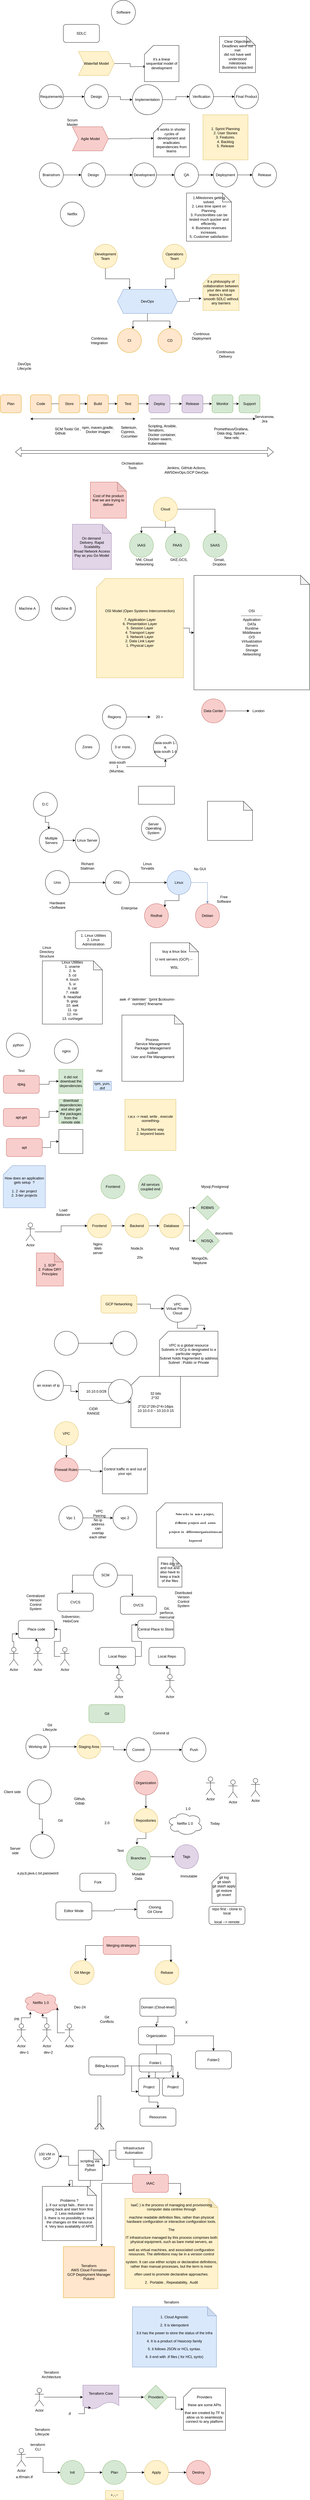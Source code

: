 <mxfile version="24.8.6">
  <diagram name="Page-1" id="V9nC6uB06fC6NqD5rrMz">
    <mxGraphModel dx="1644" dy="492" grid="1" gridSize="10" guides="1" tooltips="1" connect="1" arrows="1" fold="1" page="1" pageScale="1" pageWidth="850" pageHeight="1100" math="0" shadow="0">
      <root>
        <mxCell id="0" />
        <mxCell id="1" parent="0" />
        <mxCell id="ipwvJ3CoUn_DBF4NIo5Q-1" value="Software" style="ellipse;whiteSpace=wrap;html=1;aspect=fixed;" parent="1" vertex="1">
          <mxGeometry x="310" y="40" width="80" height="80" as="geometry" />
        </mxCell>
        <mxCell id="ipwvJ3CoUn_DBF4NIo5Q-2" value="SDLC" style="rounded=1;whiteSpace=wrap;html=1;" parent="1" vertex="1">
          <mxGeometry x="150" y="120" width="120" height="60" as="geometry" />
        </mxCell>
        <mxCell id="ipwvJ3CoUn_DBF4NIo5Q-3" value="" style="edgeStyle=orthogonalEdgeStyle;rounded=0;orthogonalLoop=1;jettySize=auto;html=1;" parent="1" source="ipwvJ3CoUn_DBF4NIo5Q-4" edge="1">
          <mxGeometry relative="1" as="geometry">
            <mxPoint x="425" y="260" as="targetPoint" />
          </mxGeometry>
        </mxCell>
        <mxCell id="ipwvJ3CoUn_DBF4NIo5Q-4" value="Waterfall Model" style="shape=step;perimeter=stepPerimeter;whiteSpace=wrap;html=1;fixedSize=1;fillColor=#fff2cc;strokeColor=#d6b656;" parent="1" vertex="1">
          <mxGeometry x="200" y="210" width="120" height="80" as="geometry" />
        </mxCell>
        <mxCell id="ipwvJ3CoUn_DBF4NIo5Q-5" value="it&#39;s a linear sequential model of development" style="shape=card;whiteSpace=wrap;html=1;" parent="1" vertex="1">
          <mxGeometry x="420" y="190" width="115" height="120" as="geometry" />
        </mxCell>
        <mxCell id="ipwvJ3CoUn_DBF4NIo5Q-11" value="" style="edgeStyle=orthogonalEdgeStyle;rounded=0;orthogonalLoop=1;jettySize=auto;html=1;" parent="1" source="ipwvJ3CoUn_DBF4NIo5Q-6" target="ipwvJ3CoUn_DBF4NIo5Q-7" edge="1">
          <mxGeometry relative="1" as="geometry" />
        </mxCell>
        <mxCell id="ipwvJ3CoUn_DBF4NIo5Q-6" value="Requirements" style="ellipse;whiteSpace=wrap;html=1;aspect=fixed;" parent="1" vertex="1">
          <mxGeometry x="70" y="320" width="80" height="80" as="geometry" />
        </mxCell>
        <mxCell id="ipwvJ3CoUn_DBF4NIo5Q-12" value="" style="edgeStyle=orthogonalEdgeStyle;rounded=0;orthogonalLoop=1;jettySize=auto;html=1;" parent="1" source="ipwvJ3CoUn_DBF4NIo5Q-7" target="ipwvJ3CoUn_DBF4NIo5Q-8" edge="1">
          <mxGeometry relative="1" as="geometry" />
        </mxCell>
        <mxCell id="ipwvJ3CoUn_DBF4NIo5Q-7" value="Design" style="ellipse;whiteSpace=wrap;html=1;aspect=fixed;" parent="1" vertex="1">
          <mxGeometry x="220" y="320" width="80" height="80" as="geometry" />
        </mxCell>
        <mxCell id="ipwvJ3CoUn_DBF4NIo5Q-13" value="" style="edgeStyle=orthogonalEdgeStyle;rounded=0;orthogonalLoop=1;jettySize=auto;html=1;" parent="1" source="ipwvJ3CoUn_DBF4NIo5Q-8" target="ipwvJ3CoUn_DBF4NIo5Q-9" edge="1">
          <mxGeometry relative="1" as="geometry" />
        </mxCell>
        <mxCell id="ipwvJ3CoUn_DBF4NIo5Q-8" value="Implementation" style="ellipse;whiteSpace=wrap;html=1;aspect=fixed;" parent="1" vertex="1">
          <mxGeometry x="380" y="320" width="100" height="100" as="geometry" />
        </mxCell>
        <mxCell id="ipwvJ3CoUn_DBF4NIo5Q-14" value="" style="edgeStyle=orthogonalEdgeStyle;rounded=0;orthogonalLoop=1;jettySize=auto;html=1;" parent="1" source="ipwvJ3CoUn_DBF4NIo5Q-9" target="ipwvJ3CoUn_DBF4NIo5Q-10" edge="1">
          <mxGeometry relative="1" as="geometry" />
        </mxCell>
        <mxCell id="ipwvJ3CoUn_DBF4NIo5Q-9" value="Verification" style="ellipse;whiteSpace=wrap;html=1;aspect=fixed;" parent="1" vertex="1">
          <mxGeometry x="570" y="320" width="80" height="80" as="geometry" />
        </mxCell>
        <mxCell id="ipwvJ3CoUn_DBF4NIo5Q-10" value="Final Product" style="ellipse;whiteSpace=wrap;html=1;aspect=fixed;" parent="1" vertex="1">
          <mxGeometry x="720" y="320" width="80" height="80" as="geometry" />
        </mxCell>
        <mxCell id="ipwvJ3CoUn_DBF4NIo5Q-15" value="Clear Objectives&lt;div&gt;Deadlines were not met&lt;/div&gt;&lt;div&gt;did not have well understood milestones&lt;/div&gt;&lt;div&gt;Business Impacted&lt;/div&gt;" style="shape=note;whiteSpace=wrap;html=1;backgroundOutline=1;darkOpacity=0.05;" parent="1" vertex="1">
          <mxGeometry x="670" y="160" width="120" height="120" as="geometry" />
        </mxCell>
        <mxCell id="ipwvJ3CoUn_DBF4NIo5Q-16" value="Agile Model" style="shape=step;perimeter=stepPerimeter;whiteSpace=wrap;html=1;fixedSize=1;fillColor=#f8cecc;strokeColor=#b85450;" parent="1" vertex="1">
          <mxGeometry x="180" y="460" width="120" height="80" as="geometry" />
        </mxCell>
        <mxCell id="ipwvJ3CoUn_DBF4NIo5Q-17" value="it works in shorter cycles of development and eradicates dependencies from teams" style="shape=card;whiteSpace=wrap;html=1;" parent="1" vertex="1">
          <mxGeometry x="450" y="450" width="120" height="110" as="geometry" />
        </mxCell>
        <mxCell id="ipwvJ3CoUn_DBF4NIo5Q-18" style="edgeStyle=orthogonalEdgeStyle;rounded=0;orthogonalLoop=1;jettySize=auto;html=1;entryX=0.006;entryY=0.439;entryDx=0;entryDy=0;entryPerimeter=0;" parent="1" source="ipwvJ3CoUn_DBF4NIo5Q-16" target="ipwvJ3CoUn_DBF4NIo5Q-17" edge="1">
          <mxGeometry relative="1" as="geometry" />
        </mxCell>
        <mxCell id="ipwvJ3CoUn_DBF4NIo5Q-25" value="" style="edgeStyle=orthogonalEdgeStyle;rounded=0;orthogonalLoop=1;jettySize=auto;html=1;" parent="1" source="ipwvJ3CoUn_DBF4NIo5Q-19" target="ipwvJ3CoUn_DBF4NIo5Q-20" edge="1">
          <mxGeometry relative="1" as="geometry" />
        </mxCell>
        <mxCell id="ipwvJ3CoUn_DBF4NIo5Q-19" value="Brainstrom" style="ellipse;whiteSpace=wrap;html=1;aspect=fixed;" parent="1" vertex="1">
          <mxGeometry x="70" y="580" width="80" height="80" as="geometry" />
        </mxCell>
        <mxCell id="ipwvJ3CoUn_DBF4NIo5Q-26" value="" style="edgeStyle=orthogonalEdgeStyle;rounded=0;orthogonalLoop=1;jettySize=auto;html=1;" parent="1" source="ipwvJ3CoUn_DBF4NIo5Q-20" target="ipwvJ3CoUn_DBF4NIo5Q-21" edge="1">
          <mxGeometry relative="1" as="geometry" />
        </mxCell>
        <mxCell id="ipwvJ3CoUn_DBF4NIo5Q-20" value="Design" style="ellipse;whiteSpace=wrap;html=1;aspect=fixed;" parent="1" vertex="1">
          <mxGeometry x="210" y="580" width="80" height="80" as="geometry" />
        </mxCell>
        <mxCell id="ipwvJ3CoUn_DBF4NIo5Q-27" value="" style="edgeStyle=orthogonalEdgeStyle;rounded=0;orthogonalLoop=1;jettySize=auto;html=1;" parent="1" source="ipwvJ3CoUn_DBF4NIo5Q-21" target="ipwvJ3CoUn_DBF4NIo5Q-22" edge="1">
          <mxGeometry relative="1" as="geometry" />
        </mxCell>
        <mxCell id="ipwvJ3CoUn_DBF4NIo5Q-21" value="Development" style="ellipse;whiteSpace=wrap;html=1;aspect=fixed;" parent="1" vertex="1">
          <mxGeometry x="380" y="580" width="80" height="80" as="geometry" />
        </mxCell>
        <mxCell id="ipwvJ3CoUn_DBF4NIo5Q-28" value="" style="edgeStyle=orthogonalEdgeStyle;rounded=0;orthogonalLoop=1;jettySize=auto;html=1;" parent="1" source="ipwvJ3CoUn_DBF4NIo5Q-22" target="ipwvJ3CoUn_DBF4NIo5Q-23" edge="1">
          <mxGeometry relative="1" as="geometry" />
        </mxCell>
        <mxCell id="ipwvJ3CoUn_DBF4NIo5Q-22" value="QA" style="ellipse;whiteSpace=wrap;html=1;aspect=fixed;" parent="1" vertex="1">
          <mxGeometry x="520" y="580" width="80" height="80" as="geometry" />
        </mxCell>
        <mxCell id="ipwvJ3CoUn_DBF4NIo5Q-29" value="" style="edgeStyle=orthogonalEdgeStyle;rounded=0;orthogonalLoop=1;jettySize=auto;html=1;" parent="1" source="ipwvJ3CoUn_DBF4NIo5Q-23" target="ipwvJ3CoUn_DBF4NIo5Q-24" edge="1">
          <mxGeometry relative="1" as="geometry" />
        </mxCell>
        <mxCell id="ipwvJ3CoUn_DBF4NIo5Q-23" value="Deployment" style="ellipse;whiteSpace=wrap;html=1;aspect=fixed;" parent="1" vertex="1">
          <mxGeometry x="650" y="580" width="80" height="80" as="geometry" />
        </mxCell>
        <mxCell id="ipwvJ3CoUn_DBF4NIo5Q-24" value="Release" style="ellipse;whiteSpace=wrap;html=1;aspect=fixed;" parent="1" vertex="1">
          <mxGeometry x="780" y="580" width="80" height="80" as="geometry" />
        </mxCell>
        <mxCell id="ipwvJ3CoUn_DBF4NIo5Q-30" value="1. Sprint Planning&lt;div&gt;2. User Stories&lt;/div&gt;&lt;div&gt;3. Features.&lt;/div&gt;&lt;div&gt;4. Backlog&lt;/div&gt;&lt;div&gt;5. Release&lt;/div&gt;" style="whiteSpace=wrap;html=1;aspect=fixed;fillColor=#fff2cc;strokeColor=#d6b656;" parent="1" vertex="1">
          <mxGeometry x="615" y="420" width="150" height="150" as="geometry" />
        </mxCell>
        <mxCell id="ipwvJ3CoUn_DBF4NIo5Q-31" value="Scrum Master" style="text;html=1;align=center;verticalAlign=middle;whiteSpace=wrap;rounded=0;" parent="1" vertex="1">
          <mxGeometry x="150" y="430" width="60" height="30" as="geometry" />
        </mxCell>
        <mxCell id="ipwvJ3CoUn_DBF4NIo5Q-32" value="Netflix" style="ellipse;whiteSpace=wrap;html=1;aspect=fixed;" parent="1" vertex="1">
          <mxGeometry x="140" y="710" width="80" height="80" as="geometry" />
        </mxCell>
        <mxCell id="ipwvJ3CoUn_DBF4NIo5Q-33" value="1.Milestones getting solved.&lt;div&gt;2. Less time spent on Planning.&lt;/div&gt;&lt;div&gt;3. Functionlities can be tested much quicker and efficiently.&lt;/div&gt;&lt;div&gt;4. Business revenues increases.&lt;/div&gt;&lt;div&gt;5. Customer satisfaction&lt;/div&gt;" style="shape=note;whiteSpace=wrap;html=1;backgroundOutline=1;darkOpacity=0.05;" parent="1" vertex="1">
          <mxGeometry x="560" y="680" width="150" height="160" as="geometry" />
        </mxCell>
        <mxCell id="ipwvJ3CoUn_DBF4NIo5Q-34" value="Development Team" style="ellipse;whiteSpace=wrap;html=1;aspect=fixed;fillColor=#fff2cc;strokeColor=#d6b656;" parent="1" vertex="1">
          <mxGeometry x="250" y="850" width="80" height="80" as="geometry" />
        </mxCell>
        <mxCell id="ipwvJ3CoUn_DBF4NIo5Q-35" value="&lt;span&gt;&lt;/span&gt;" style="text;whiteSpace=wrap;html=1;" parent="1" vertex="1">
          <mxGeometry x="490" y="850" width="30" height="20" as="geometry" />
        </mxCell>
        <mxCell id="ipwvJ3CoUn_DBF4NIo5Q-36" value="Operations&lt;div&gt;Team&lt;/div&gt;" style="ellipse;whiteSpace=wrap;html=1;aspect=fixed;fillColor=#fff2cc;strokeColor=#d6b656;" parent="1" vertex="1">
          <mxGeometry x="480" y="850" width="80" height="80" as="geometry" />
        </mxCell>
        <mxCell id="ipwvJ3CoUn_DBF4NIo5Q-49" style="edgeStyle=orthogonalEdgeStyle;rounded=0;orthogonalLoop=1;jettySize=auto;html=1;" parent="1" source="ipwvJ3CoUn_DBF4NIo5Q-37" edge="1">
          <mxGeometry relative="1" as="geometry">
            <mxPoint x="610" y="1030" as="targetPoint" />
          </mxGeometry>
        </mxCell>
        <mxCell id="ipwvJ3CoUn_DBF4NIo5Q-53" style="edgeStyle=orthogonalEdgeStyle;rounded=0;orthogonalLoop=1;jettySize=auto;html=1;" parent="1" source="ipwvJ3CoUn_DBF4NIo5Q-37" target="ipwvJ3CoUn_DBF4NIo5Q-51" edge="1">
          <mxGeometry relative="1" as="geometry" />
        </mxCell>
        <mxCell id="ipwvJ3CoUn_DBF4NIo5Q-37" value="DevOps" style="shape=hexagon;perimeter=hexagonPerimeter2;whiteSpace=wrap;html=1;fixedSize=1;fillColor=#dae8fc;strokeColor=#6c8ebf;" parent="1" vertex="1">
          <mxGeometry x="330" y="1000" width="200" height="80" as="geometry" />
        </mxCell>
        <mxCell id="ipwvJ3CoUn_DBF4NIo5Q-46" style="edgeStyle=orthogonalEdgeStyle;rounded=0;orthogonalLoop=1;jettySize=auto;html=1;entryX=0.804;entryY=-0.039;entryDx=0;entryDy=0;entryPerimeter=0;" parent="1" source="ipwvJ3CoUn_DBF4NIo5Q-36" target="ipwvJ3CoUn_DBF4NIo5Q-37" edge="1">
          <mxGeometry relative="1" as="geometry" />
        </mxCell>
        <mxCell id="ipwvJ3CoUn_DBF4NIo5Q-47" style="edgeStyle=orthogonalEdgeStyle;rounded=0;orthogonalLoop=1;jettySize=auto;html=1;entryX=0.204;entryY=0.007;entryDx=0;entryDy=0;entryPerimeter=0;" parent="1" source="ipwvJ3CoUn_DBF4NIo5Q-34" target="ipwvJ3CoUn_DBF4NIo5Q-37" edge="1">
          <mxGeometry relative="1" as="geometry" />
        </mxCell>
        <mxCell id="ipwvJ3CoUn_DBF4NIo5Q-48" value="It a philosophy of collaboration between your dev and ops teams to have&amp;nbsp; smooth SDLC without any barriers" style="shape=card;whiteSpace=wrap;html=1;fillColor=#fff2cc;strokeColor=#d6b656;" parent="1" vertex="1">
          <mxGeometry x="615" y="950" width="120" height="120" as="geometry" />
        </mxCell>
        <mxCell id="ipwvJ3CoUn_DBF4NIo5Q-50" value="CI" style="ellipse;whiteSpace=wrap;html=1;aspect=fixed;fillColor=#ffe6cc;strokeColor=#d79b00;" parent="1" vertex="1">
          <mxGeometry x="330" y="1130" width="80" height="80" as="geometry" />
        </mxCell>
        <mxCell id="ipwvJ3CoUn_DBF4NIo5Q-51" value="CD" style="ellipse;whiteSpace=wrap;html=1;aspect=fixed;fillColor=#ffe6cc;strokeColor=#d79b00;" parent="1" vertex="1">
          <mxGeometry x="465" y="1130" width="80" height="80" as="geometry" />
        </mxCell>
        <mxCell id="ipwvJ3CoUn_DBF4NIo5Q-52" style="edgeStyle=orthogonalEdgeStyle;rounded=0;orthogonalLoop=1;jettySize=auto;html=1;entryX=0.649;entryY=0.021;entryDx=0;entryDy=0;entryPerimeter=0;" parent="1" source="ipwvJ3CoUn_DBF4NIo5Q-37" target="ipwvJ3CoUn_DBF4NIo5Q-50" edge="1">
          <mxGeometry relative="1" as="geometry" />
        </mxCell>
        <mxCell id="ipwvJ3CoUn_DBF4NIo5Q-54" value="Continous Integration" style="text;html=1;align=center;verticalAlign=middle;whiteSpace=wrap;rounded=0;" parent="1" vertex="1">
          <mxGeometry x="240" y="1155" width="60" height="30" as="geometry" />
        </mxCell>
        <mxCell id="ipwvJ3CoUn_DBF4NIo5Q-55" value="Continous Deployment" style="text;html=1;align=center;verticalAlign=middle;whiteSpace=wrap;rounded=0;" parent="1" vertex="1">
          <mxGeometry x="580" y="1140" width="60" height="30" as="geometry" />
        </mxCell>
        <mxCell id="ipwvJ3CoUn_DBF4NIo5Q-56" value="DevOps Lifecycle" style="text;html=1;align=center;verticalAlign=middle;whiteSpace=wrap;rounded=0;" parent="1" vertex="1">
          <mxGeometry x="-10" y="1240" width="60" height="30" as="geometry" />
        </mxCell>
        <mxCell id="ipwvJ3CoUn_DBF4NIo5Q-57" value="Plan" style="rounded=1;whiteSpace=wrap;html=1;fillColor=#ffe6cc;strokeColor=#d79b00;" parent="1" vertex="1">
          <mxGeometry x="-60" y="1350" width="70" height="60" as="geometry" />
        </mxCell>
        <mxCell id="ipwvJ3CoUn_DBF4NIo5Q-58" value="" style="edgeStyle=orthogonalEdgeStyle;rounded=0;orthogonalLoop=1;jettySize=auto;html=1;" parent="1" source="ipwvJ3CoUn_DBF4NIo5Q-59" target="ipwvJ3CoUn_DBF4NIo5Q-67" edge="1">
          <mxGeometry relative="1" as="geometry" />
        </mxCell>
        <mxCell id="ipwvJ3CoUn_DBF4NIo5Q-59" value="Code" style="rounded=1;whiteSpace=wrap;html=1;fillColor=#ffe6cc;strokeColor=#d79b00;" parent="1" vertex="1">
          <mxGeometry x="40" y="1350" width="70" height="60" as="geometry" />
        </mxCell>
        <mxCell id="ipwvJ3CoUn_DBF4NIo5Q-60" value="" style="edgeStyle=orthogonalEdgeStyle;rounded=0;orthogonalLoop=1;jettySize=auto;html=1;" parent="1" source="ipwvJ3CoUn_DBF4NIo5Q-61" target="ipwvJ3CoUn_DBF4NIo5Q-67" edge="1">
          <mxGeometry relative="1" as="geometry" />
        </mxCell>
        <mxCell id="ipwvJ3CoUn_DBF4NIo5Q-61" value="Store" style="rounded=1;whiteSpace=wrap;html=1;fillColor=#ffe6cc;strokeColor=#d79b00;" parent="1" vertex="1">
          <mxGeometry x="135" y="1350" width="70" height="60" as="geometry" />
        </mxCell>
        <mxCell id="ipwvJ3CoUn_DBF4NIo5Q-62" value="" style="edgeStyle=orthogonalEdgeStyle;rounded=0;orthogonalLoop=1;jettySize=auto;html=1;" parent="1" source="ipwvJ3CoUn_DBF4NIo5Q-63" target="ipwvJ3CoUn_DBF4NIo5Q-71" edge="1">
          <mxGeometry relative="1" as="geometry" />
        </mxCell>
        <mxCell id="ipwvJ3CoUn_DBF4NIo5Q-63" value="Release" style="rounded=1;whiteSpace=wrap;html=1;fillColor=#e1d5e7;strokeColor=#9673a6;" parent="1" vertex="1">
          <mxGeometry x="545" y="1350" width="70" height="60" as="geometry" />
        </mxCell>
        <mxCell id="ipwvJ3CoUn_DBF4NIo5Q-64" value="" style="edgeStyle=orthogonalEdgeStyle;rounded=0;orthogonalLoop=1;jettySize=auto;html=1;" parent="1" source="ipwvJ3CoUn_DBF4NIo5Q-65" target="ipwvJ3CoUn_DBF4NIo5Q-63" edge="1">
          <mxGeometry relative="1" as="geometry" />
        </mxCell>
        <mxCell id="ipwvJ3CoUn_DBF4NIo5Q-65" value="Deploy" style="rounded=1;whiteSpace=wrap;html=1;fillColor=#e1d5e7;strokeColor=#9673a6;" parent="1" vertex="1">
          <mxGeometry x="435" y="1350" width="70" height="60" as="geometry" />
        </mxCell>
        <mxCell id="ipwvJ3CoUn_DBF4NIo5Q-66" value="" style="edgeStyle=orthogonalEdgeStyle;rounded=0;orthogonalLoop=1;jettySize=auto;html=1;" parent="1" source="ipwvJ3CoUn_DBF4NIo5Q-67" target="ipwvJ3CoUn_DBF4NIo5Q-69" edge="1">
          <mxGeometry relative="1" as="geometry" />
        </mxCell>
        <mxCell id="ipwvJ3CoUn_DBF4NIo5Q-67" value="Build" style="rounded=1;whiteSpace=wrap;html=1;fillColor=#ffe6cc;strokeColor=#d79b00;" parent="1" vertex="1">
          <mxGeometry x="230" y="1350" width="70" height="60" as="geometry" />
        </mxCell>
        <mxCell id="ipwvJ3CoUn_DBF4NIo5Q-68" value="" style="edgeStyle=orthogonalEdgeStyle;rounded=0;orthogonalLoop=1;jettySize=auto;html=1;" parent="1" source="ipwvJ3CoUn_DBF4NIo5Q-69" target="ipwvJ3CoUn_DBF4NIo5Q-65" edge="1">
          <mxGeometry relative="1" as="geometry" />
        </mxCell>
        <mxCell id="ipwvJ3CoUn_DBF4NIo5Q-69" value="Test" style="rounded=1;whiteSpace=wrap;html=1;fillColor=#ffe6cc;strokeColor=#d79b00;" parent="1" vertex="1">
          <mxGeometry x="330" y="1350" width="70" height="60" as="geometry" />
        </mxCell>
        <mxCell id="ipwvJ3CoUn_DBF4NIo5Q-70" value="" style="edgeStyle=orthogonalEdgeStyle;rounded=0;orthogonalLoop=1;jettySize=auto;html=1;" parent="1" source="ipwvJ3CoUn_DBF4NIo5Q-71" target="ipwvJ3CoUn_DBF4NIo5Q-72" edge="1">
          <mxGeometry relative="1" as="geometry" />
        </mxCell>
        <mxCell id="ipwvJ3CoUn_DBF4NIo5Q-71" value="Monitor" style="rounded=1;whiteSpace=wrap;html=1;fillColor=#d5e8d4;strokeColor=#82b366;" parent="1" vertex="1">
          <mxGeometry x="645" y="1350" width="70" height="60" as="geometry" />
        </mxCell>
        <mxCell id="ipwvJ3CoUn_DBF4NIo5Q-72" value="Support" style="rounded=1;whiteSpace=wrap;html=1;fillColor=#d5e8d4;strokeColor=#82b366;" parent="1" vertex="1">
          <mxGeometry x="735" y="1350" width="70" height="60" as="geometry" />
        </mxCell>
        <mxCell id="ipwvJ3CoUn_DBF4NIo5Q-73" value="" style="endArrow=classic;startArrow=classic;html=1;rounded=0;" parent="1" edge="1">
          <mxGeometry width="50" height="50" relative="1" as="geometry">
            <mxPoint x="40" y="1430" as="sourcePoint" />
            <mxPoint x="390" y="1430" as="targetPoint" />
          </mxGeometry>
        </mxCell>
        <mxCell id="ipwvJ3CoUn_DBF4NIo5Q-74" value="" style="endArrow=classic;html=1;rounded=0;entryX=0;entryY=0.5;entryDx=0;entryDy=0;" parent="1" target="ipwvJ3CoUn_DBF4NIo5Q-79" edge="1">
          <mxGeometry width="50" height="50" relative="1" as="geometry">
            <mxPoint x="440" y="1430" as="sourcePoint" />
            <mxPoint x="620" y="1430" as="targetPoint" />
          </mxGeometry>
        </mxCell>
        <mxCell id="ipwvJ3CoUn_DBF4NIo5Q-75" value="&lt;span style=&quot;color: rgb(0, 0, 0); font-family: Helvetica; font-size: 12px; font-style: normal; font-variant-ligatures: normal; font-variant-caps: normal; font-weight: 400; letter-spacing: normal; orphans: 2; text-align: center; text-indent: 0px; text-transform: none; widows: 2; word-spacing: 0px; -webkit-text-stroke-width: 0px; white-space: normal; background-color: rgb(251, 251, 251); text-decoration-thickness: initial; text-decoration-style: initial; text-decoration-color: initial; display: inline !important; float: none;&quot;&gt;SCM Tools/ Git , Github&lt;/span&gt;" style="text;whiteSpace=wrap;html=1;" parent="1" vertex="1">
          <mxGeometry x="120" y="1450" width="100" height="40" as="geometry" />
        </mxCell>
        <mxCell id="ipwvJ3CoUn_DBF4NIo5Q-76" value="&lt;span style=&quot;color: rgb(0, 0, 0); font-family: Helvetica; font-size: 12px; font-style: normal; font-variant-ligatures: normal; font-variant-caps: normal; font-weight: 400; letter-spacing: normal; orphans: 2; text-align: center; text-indent: 0px; text-transform: none; widows: 2; word-spacing: 0px; -webkit-text-stroke-width: 0px; white-space: normal; background-color: rgb(251, 251, 251); text-decoration-thickness: initial; text-decoration-style: initial; text-decoration-color: initial; display: inline !important; float: none;&quot;&gt;npm, maven,gradle,&lt;/span&gt;&lt;div style=&quot;forced-color-adjust: none; color: rgb(0, 0, 0); font-family: Helvetica; font-size: 12px; font-style: normal; font-variant-ligatures: normal; font-variant-caps: normal; font-weight: 400; letter-spacing: normal; orphans: 2; text-align: center; text-indent: 0px; text-transform: none; widows: 2; word-spacing: 0px; -webkit-text-stroke-width: 0px; white-space: normal; background-color: rgb(251, 251, 251); text-decoration-thickness: initial; text-decoration-style: initial; text-decoration-color: initial;&quot;&gt;Docker images&lt;/div&gt;" style="text;whiteSpace=wrap;html=1;" parent="1" vertex="1">
          <mxGeometry x="210" y="1445" width="140" height="50" as="geometry" />
        </mxCell>
        <mxCell id="ipwvJ3CoUn_DBF4NIo5Q-77" value="&lt;span style=&quot;color: rgb(0, 0, 0); font-family: Helvetica; font-size: 12px; font-style: normal; font-variant-ligatures: normal; font-variant-caps: normal; font-weight: 400; letter-spacing: normal; orphans: 2; text-align: center; text-indent: 0px; text-transform: none; widows: 2; word-spacing: 0px; -webkit-text-stroke-width: 0px; white-space: normal; background-color: rgb(251, 251, 251); text-decoration-thickness: initial; text-decoration-style: initial; text-decoration-color: initial; display: inline !important; float: none;&quot;&gt;Selenium, Cypress, Cucumber&lt;/span&gt;" style="text;whiteSpace=wrap;html=1;" parent="1" vertex="1">
          <mxGeometry x="340" y="1445" width="80" height="50" as="geometry" />
        </mxCell>
        <mxCell id="ipwvJ3CoUn_DBF4NIo5Q-78" value="&lt;span style=&quot;color: rgb(0, 0, 0); font-family: Helvetica; font-size: 12px; font-style: normal; font-variant-ligatures: normal; font-variant-caps: normal; font-weight: 400; letter-spacing: normal; orphans: 2; text-align: center; text-indent: 0px; text-transform: none; widows: 2; word-spacing: 0px; -webkit-text-stroke-width: 0px; white-space: normal; background-color: rgb(251, 251, 251); text-decoration-thickness: initial; text-decoration-style: initial; text-decoration-color: initial; display: inline !important; float: none;&quot;&gt;Prometheus/Grafana,&lt;/span&gt;&lt;div style=&quot;forced-color-adjust: none; color: rgb(0, 0, 0); font-family: Helvetica; font-size: 12px; font-style: normal; font-variant-ligatures: normal; font-variant-caps: normal; font-weight: 400; letter-spacing: normal; orphans: 2; text-align: center; text-indent: 0px; text-transform: none; widows: 2; word-spacing: 0px; -webkit-text-stroke-width: 0px; white-space: normal; background-color: rgb(251, 251, 251); text-decoration-thickness: initial; text-decoration-style: initial; text-decoration-color: initial;&quot;&gt;Data dog, Splunk , New relic&lt;/div&gt;" style="text;whiteSpace=wrap;html=1;" parent="1" vertex="1">
          <mxGeometry x="650" y="1450" width="120" height="60" as="geometry" />
        </mxCell>
        <mxCell id="ipwvJ3CoUn_DBF4NIo5Q-79" value="Servicenow, Jira" style="text;html=1;align=center;verticalAlign=middle;whiteSpace=wrap;rounded=0;" parent="1" vertex="1">
          <mxGeometry x="790" y="1415" width="60" height="30" as="geometry" />
        </mxCell>
        <mxCell id="ipwvJ3CoUn_DBF4NIo5Q-80" value="&lt;span style=&quot;color: rgb(0, 0, 0); font-family: Helvetica; font-size: 12px; font-style: normal; font-variant-ligatures: normal; font-variant-caps: normal; font-weight: 400; letter-spacing: normal; orphans: 2; text-align: center; text-indent: 0px; text-transform: none; widows: 2; word-spacing: 0px; -webkit-text-stroke-width: 0px; white-space: normal; background-color: rgb(251, 251, 251); text-decoration-thickness: initial; text-decoration-style: initial; text-decoration-color: initial; display: inline !important; float: none;&quot;&gt;Scripting, Ansible, Terraform,&lt;/span&gt;&lt;br style=&quot;forced-color-adjust: none; color: rgb(0, 0, 0); font-family: Helvetica; font-size: 12px; font-style: normal; font-variant-ligatures: normal; font-variant-caps: normal; font-weight: 400; letter-spacing: normal; orphans: 2; text-align: center; text-indent: 0px; text-transform: none; widows: 2; word-spacing: 0px; -webkit-text-stroke-width: 0px; white-space: normal; background-color: rgb(251, 251, 251); text-decoration-thickness: initial; text-decoration-style: initial; text-decoration-color: initial;&quot;&gt;&lt;span style=&quot;color: rgb(0, 0, 0); font-family: Helvetica; font-size: 12px; font-style: normal; font-variant-ligatures: normal; font-variant-caps: normal; font-weight: 400; letter-spacing: normal; orphans: 2; text-align: center; text-indent: 0px; text-transform: none; widows: 2; word-spacing: 0px; -webkit-text-stroke-width: 0px; white-space: normal; background-color: rgb(251, 251, 251); text-decoration-thickness: initial; text-decoration-style: initial; text-decoration-color: initial; display: inline !important; float: none;&quot;&gt;Docker container, Docker-swarm, Kubernetes&lt;/span&gt;" style="text;whiteSpace=wrap;html=1;" parent="1" vertex="1">
          <mxGeometry x="430" y="1440" width="120" height="80" as="geometry" />
        </mxCell>
        <mxCell id="ipwvJ3CoUn_DBF4NIo5Q-81" value="Orchestration Tools" style="text;html=1;align=center;verticalAlign=middle;whiteSpace=wrap;rounded=0;" parent="1" vertex="1">
          <mxGeometry x="350" y="1570" width="60" height="30" as="geometry" />
        </mxCell>
        <mxCell id="ipwvJ3CoUn_DBF4NIo5Q-82" value="" style="shape=flexArrow;endArrow=classic;startArrow=classic;html=1;rounded=0;" parent="1" edge="1">
          <mxGeometry width="100" height="100" relative="1" as="geometry">
            <mxPoint x="-10" y="1540" as="sourcePoint" />
            <mxPoint x="850" y="1540" as="targetPoint" />
          </mxGeometry>
        </mxCell>
        <mxCell id="ipwvJ3CoUn_DBF4NIo5Q-83" value="Jenkins, GitHub Actions, AWSDevOps,GCP DevOps" style="text;html=1;align=center;verticalAlign=middle;whiteSpace=wrap;rounded=0;" parent="1" vertex="1">
          <mxGeometry x="480" y="1580" width="160" height="40" as="geometry" />
        </mxCell>
        <mxCell id="ipwvJ3CoUn_DBF4NIo5Q-84" value="Continuous Delivery" style="text;html=1;align=center;verticalAlign=middle;whiteSpace=wrap;rounded=0;" parent="1" vertex="1">
          <mxGeometry x="660" y="1200" width="60" height="30" as="geometry" />
        </mxCell>
        <mxCell id="ipwvJ3CoUn_DBF4NIo5Q-85" value="Cost of the product that we are trying to deliver" style="shape=note;whiteSpace=wrap;html=1;backgroundOutline=1;darkOpacity=0.05;fillColor=#f8cecc;strokeColor=#b85450;" parent="1" vertex="1">
          <mxGeometry x="240" y="1640" width="120" height="120" as="geometry" />
        </mxCell>
        <mxCell id="ipwvJ3CoUn_DBF4NIo5Q-92" style="edgeStyle=orthogonalEdgeStyle;rounded=0;orthogonalLoop=1;jettySize=auto;html=1;entryX=0.5;entryY=0;entryDx=0;entryDy=0;" parent="1" source="ipwvJ3CoUn_DBF4NIo5Q-86" target="ipwvJ3CoUn_DBF4NIo5Q-89" edge="1">
          <mxGeometry relative="1" as="geometry" />
        </mxCell>
        <mxCell id="ipwvJ3CoUn_DBF4NIo5Q-94" style="edgeStyle=orthogonalEdgeStyle;rounded=0;orthogonalLoop=1;jettySize=auto;html=1;entryX=0.5;entryY=0;entryDx=0;entryDy=0;" parent="1" source="ipwvJ3CoUn_DBF4NIo5Q-86" target="ipwvJ3CoUn_DBF4NIo5Q-91" edge="1">
          <mxGeometry relative="1" as="geometry" />
        </mxCell>
        <mxCell id="ipwvJ3CoUn_DBF4NIo5Q-86" value="Cloud" style="ellipse;whiteSpace=wrap;html=1;aspect=fixed;fillColor=#fff2cc;strokeColor=#d6b656;" parent="1" vertex="1">
          <mxGeometry x="450" y="1690" width="80" height="80" as="geometry" />
        </mxCell>
        <mxCell id="ipwvJ3CoUn_DBF4NIo5Q-88" value="On demand&amp;nbsp;&lt;div&gt;Delivery. Rapid&lt;/div&gt;&lt;div&gt;&amp;nbsp;Scalability.&lt;br style=&quot;border-color: var(--border-color);&quot;&gt;Broad Network Access&lt;/div&gt;&lt;div&gt;Pay as you Go Model&lt;/div&gt;" style="shape=note;whiteSpace=wrap;html=1;backgroundOutline=1;darkOpacity=0.05;fillColor=#e1d5e7;strokeColor=#9673a6;" parent="1" vertex="1">
          <mxGeometry x="180" y="1780" width="130" height="150" as="geometry" />
        </mxCell>
        <mxCell id="ipwvJ3CoUn_DBF4NIo5Q-89" value="IAAS" style="ellipse;whiteSpace=wrap;html=1;aspect=fixed;fillColor=#d5e8d4;strokeColor=#82b366;" parent="1" vertex="1">
          <mxGeometry x="370" y="1810" width="80" height="80" as="geometry" />
        </mxCell>
        <mxCell id="ipwvJ3CoUn_DBF4NIo5Q-90" value="PAAS" style="ellipse;whiteSpace=wrap;html=1;aspect=fixed;fillColor=#d5e8d4;strokeColor=#82b366;" parent="1" vertex="1">
          <mxGeometry x="490" y="1810" width="80" height="80" as="geometry" />
        </mxCell>
        <mxCell id="ipwvJ3CoUn_DBF4NIo5Q-91" value="SAAS" style="ellipse;whiteSpace=wrap;html=1;aspect=fixed;fillColor=#d5e8d4;strokeColor=#82b366;" parent="1" vertex="1">
          <mxGeometry x="615" y="1810" width="80" height="80" as="geometry" />
        </mxCell>
        <mxCell id="ipwvJ3CoUn_DBF4NIo5Q-93" style="edgeStyle=orthogonalEdgeStyle;rounded=0;orthogonalLoop=1;jettySize=auto;html=1;entryX=0.394;entryY=0.012;entryDx=0;entryDy=0;entryPerimeter=0;" parent="1" source="ipwvJ3CoUn_DBF4NIo5Q-86" target="ipwvJ3CoUn_DBF4NIo5Q-90" edge="1">
          <mxGeometry relative="1" as="geometry" />
        </mxCell>
        <mxCell id="ipwvJ3CoUn_DBF4NIo5Q-99" value="" style="edgeStyle=orthogonalEdgeStyle;rounded=0;orthogonalLoop=1;jettySize=auto;html=1;" parent="1" source="ipwvJ3CoUn_DBF4NIo5Q-95" target="ipwvJ3CoUn_DBF4NIo5Q-98" edge="1">
          <mxGeometry relative="1" as="geometry" />
        </mxCell>
        <mxCell id="ipwvJ3CoUn_DBF4NIo5Q-95" value="OSI Model (Open Systems Interconnection)&lt;div&gt;&lt;br&gt;&lt;div&gt;7. Application Layer&lt;br&gt;&lt;div&gt;6. Presentation Layer&lt;/div&gt;&lt;div&gt;5. Session Layer&lt;/div&gt;&lt;div&gt;4. Transport Layer&lt;/div&gt;&lt;div&gt;3. Network Layer&lt;/div&gt;&lt;div&gt;2. Data Link Layer&lt;/div&gt;&lt;div&gt;1. Physical Layer&lt;/div&gt;&lt;/div&gt;&lt;/div&gt;" style="shape=card;whiteSpace=wrap;html=1;fillColor=#fff2cc;strokeColor=#d6b656;" parent="1" vertex="1">
          <mxGeometry x="260" y="1960" width="290" height="330" as="geometry" />
        </mxCell>
        <mxCell id="ipwvJ3CoUn_DBF4NIo5Q-96" value="Machine A" style="ellipse;whiteSpace=wrap;html=1;aspect=fixed;" parent="1" vertex="1">
          <mxGeometry x="-10" y="2020" width="80" height="80" as="geometry" />
        </mxCell>
        <mxCell id="ipwvJ3CoUn_DBF4NIo5Q-97" value="Machine B" style="ellipse;whiteSpace=wrap;html=1;aspect=fixed;" parent="1" vertex="1">
          <mxGeometry x="110" y="2020" width="80" height="80" as="geometry" />
        </mxCell>
        <mxCell id="ipwvJ3CoUn_DBF4NIo5Q-98" value="OSI&lt;br&gt;------------------&lt;br&gt;Application&lt;br style=&quot;border-color: var(--border-color);&quot;&gt;DATa&lt;br style=&quot;border-color: var(--border-color);&quot;&gt;Runtime&lt;br style=&quot;border-color: var(--border-color);&quot;&gt;Middleware&lt;br style=&quot;border-color: var(--border-color);&quot;&gt;&lt;i&gt;O/S&lt;br style=&quot;border-color: var(--border-color);&quot;&gt;Virtualization&lt;br style=&quot;border-color: var(--border-color);&quot;&gt;Servers&lt;br style=&quot;border-color: var(--border-color);&quot;&gt;Storage&lt;br style=&quot;border-color: var(--border-color);&quot;&gt;Networking&lt;/i&gt;" style="shape=note;whiteSpace=wrap;html=1;backgroundOutline=1;darkOpacity=0.05;" parent="1" vertex="1">
          <mxGeometry x="585" y="1950" width="385" height="380" as="geometry" />
        </mxCell>
        <mxCell id="ipwvJ3CoUn_DBF4NIo5Q-100" value="VM, Cloud Networking" style="text;html=1;align=center;verticalAlign=middle;whiteSpace=wrap;rounded=0;" parent="1" vertex="1">
          <mxGeometry x="390" y="1890" width="60" height="30" as="geometry" />
        </mxCell>
        <mxCell id="ipwvJ3CoUn_DBF4NIo5Q-101" value="GKE,GCS, .." style="text;html=1;align=center;verticalAlign=middle;whiteSpace=wrap;rounded=0;" parent="1" vertex="1">
          <mxGeometry x="505" y="1890" width="60" height="30" as="geometry" />
        </mxCell>
        <mxCell id="ipwvJ3CoUn_DBF4NIo5Q-102" value="Gmail, Dropbox" style="text;html=1;align=center;verticalAlign=middle;whiteSpace=wrap;rounded=0;" parent="1" vertex="1">
          <mxGeometry x="640" y="1890" width="60" height="30" as="geometry" />
        </mxCell>
        <mxCell id="ipwvJ3CoUn_DBF4NIo5Q-103" value="Regions" style="ellipse;whiteSpace=wrap;html=1;aspect=fixed;" parent="1" vertex="1">
          <mxGeometry x="280" y="2380" width="80" height="80" as="geometry" />
        </mxCell>
        <mxCell id="ipwvJ3CoUn_DBF4NIo5Q-104" value="Data Center" style="ellipse;whiteSpace=wrap;html=1;aspect=fixed;fillColor=#f8cecc;strokeColor=#b85450;" parent="1" vertex="1">
          <mxGeometry x="610" y="2360" width="80" height="80" as="geometry" />
        </mxCell>
        <mxCell id="ipwvJ3CoUn_DBF4NIo5Q-105" value="London" style="text;html=1;align=center;verticalAlign=middle;whiteSpace=wrap;rounded=0;" parent="1" vertex="1">
          <mxGeometry x="770" y="2385" width="60" height="30" as="geometry" />
        </mxCell>
        <mxCell id="ipwvJ3CoUn_DBF4NIo5Q-106" value="" style="edgeStyle=orthogonalEdgeStyle;rounded=0;orthogonalLoop=1;jettySize=auto;html=1;" parent="1" source="ipwvJ3CoUn_DBF4NIo5Q-104" target="ipwvJ3CoUn_DBF4NIo5Q-105" edge="1">
          <mxGeometry relative="1" as="geometry" />
        </mxCell>
        <mxCell id="ipwvJ3CoUn_DBF4NIo5Q-107" value="Zones" style="ellipse;whiteSpace=wrap;html=1;aspect=fixed;" parent="1" vertex="1">
          <mxGeometry x="190" y="2480" width="80" height="80" as="geometry" />
        </mxCell>
        <mxCell id="ipwvJ3CoUn_DBF4NIo5Q-108" value="3 or more.." style="ellipse;whiteSpace=wrap;html=1;aspect=fixed;" parent="1" vertex="1">
          <mxGeometry x="310" y="2480" width="80" height="80" as="geometry" />
        </mxCell>
        <mxCell id="ipwvJ3CoUn_DBF4NIo5Q-109" value="asia-south 1-a,&lt;div&gt;asia-south 1-b&lt;br&gt;&lt;/div&gt;" style="ellipse;whiteSpace=wrap;html=1;aspect=fixed;" parent="1" vertex="1">
          <mxGeometry x="450" y="2480" width="80" height="80" as="geometry" />
        </mxCell>
        <mxCell id="ipwvJ3CoUn_DBF4NIo5Q-110" value="20 +" style="text;html=1;align=center;verticalAlign=middle;whiteSpace=wrap;rounded=0;" parent="1" vertex="1">
          <mxGeometry x="440" y="2405" width="60" height="30" as="geometry" />
        </mxCell>
        <mxCell id="ipwvJ3CoUn_DBF4NIo5Q-111" value="" style="edgeStyle=orthogonalEdgeStyle;rounded=0;orthogonalLoop=1;jettySize=auto;html=1;" parent="1" source="ipwvJ3CoUn_DBF4NIo5Q-103" target="ipwvJ3CoUn_DBF4NIo5Q-110" edge="1">
          <mxGeometry relative="1" as="geometry" />
        </mxCell>
        <mxCell id="ipwvJ3CoUn_DBF4NIo5Q-113" value="" style="edgeStyle=orthogonalEdgeStyle;rounded=0;orthogonalLoop=1;jettySize=auto;html=1;" parent="1" source="ipwvJ3CoUn_DBF4NIo5Q-112" target="ipwvJ3CoUn_DBF4NIo5Q-109" edge="1">
          <mxGeometry relative="1" as="geometry" />
        </mxCell>
        <mxCell id="ipwvJ3CoUn_DBF4NIo5Q-112" value="asia-south 1 (Mumbai,&amp;nbsp;" style="text;html=1;align=center;verticalAlign=middle;whiteSpace=wrap;rounded=0;" parent="1" vertex="1">
          <mxGeometry x="300" y="2570" width="60" height="30" as="geometry" />
        </mxCell>
        <mxCell id="ipwvJ3CoUn_DBF4NIo5Q-114" value="" style="rounded=0;whiteSpace=wrap;html=1;" parent="1" vertex="1">
          <mxGeometry x="400" y="2650" width="120" height="60" as="geometry" />
        </mxCell>
        <mxCell id="Ti9B5b8_W2HGojVyjWQd-1" value="Server Operating System" style="ellipse;whiteSpace=wrap;html=1;aspect=fixed;" parent="1" vertex="1">
          <mxGeometry x="410" y="2750" width="80" height="80" as="geometry" />
        </mxCell>
        <mxCell id="Ti9B5b8_W2HGojVyjWQd-2" value="D.C" style="ellipse;whiteSpace=wrap;html=1;aspect=fixed;" parent="1" vertex="1">
          <mxGeometry x="50" y="2670" width="80" height="80" as="geometry" />
        </mxCell>
        <mxCell id="Ti9B5b8_W2HGojVyjWQd-6" value="" style="edgeStyle=orthogonalEdgeStyle;rounded=0;orthogonalLoop=1;jettySize=auto;html=1;" parent="1" source="Ti9B5b8_W2HGojVyjWQd-3" target="Ti9B5b8_W2HGojVyjWQd-5" edge="1">
          <mxGeometry relative="1" as="geometry" />
        </mxCell>
        <mxCell id="Ti9B5b8_W2HGojVyjWQd-3" value="Multiple Servers" style="ellipse;whiteSpace=wrap;html=1;aspect=fixed;" parent="1" vertex="1">
          <mxGeometry x="70" y="2790" width="80" height="80" as="geometry" />
        </mxCell>
        <mxCell id="Ti9B5b8_W2HGojVyjWQd-4" style="edgeStyle=orthogonalEdgeStyle;rounded=0;orthogonalLoop=1;jettySize=auto;html=1;entryX=0.392;entryY=0.033;entryDx=0;entryDy=0;entryPerimeter=0;" parent="1" source="Ti9B5b8_W2HGojVyjWQd-2" target="Ti9B5b8_W2HGojVyjWQd-3" edge="1">
          <mxGeometry relative="1" as="geometry" />
        </mxCell>
        <mxCell id="Ti9B5b8_W2HGojVyjWQd-5" value="Linux Server" style="ellipse;whiteSpace=wrap;html=1;aspect=fixed;" parent="1" vertex="1">
          <mxGeometry x="190" y="2790" width="80" height="80" as="geometry" />
        </mxCell>
        <mxCell id="Ti9B5b8_W2HGojVyjWQd-7" value="" style="shape=note;whiteSpace=wrap;html=1;backgroundOutline=1;darkOpacity=0.05;" parent="1" vertex="1">
          <mxGeometry x="630" y="2700" width="150" height="130" as="geometry" />
        </mxCell>
        <mxCell id="-VsUDjIb2jCtIlllSRRL-6" style="edgeStyle=orthogonalEdgeStyle;rounded=0;orthogonalLoop=1;jettySize=auto;html=1;entryX=0;entryY=0.5;entryDx=0;entryDy=0;" parent="1" source="-VsUDjIb2jCtIlllSRRL-1" target="-VsUDjIb2jCtIlllSRRL-2" edge="1">
          <mxGeometry relative="1" as="geometry" />
        </mxCell>
        <mxCell id="-VsUDjIb2jCtIlllSRRL-1" value="Unix" style="ellipse;whiteSpace=wrap;html=1;aspect=fixed;" parent="1" vertex="1">
          <mxGeometry x="90" y="2930" width="80" height="80" as="geometry" />
        </mxCell>
        <mxCell id="-VsUDjIb2jCtIlllSRRL-7" style="edgeStyle=orthogonalEdgeStyle;rounded=0;orthogonalLoop=1;jettySize=auto;html=1;entryX=0;entryY=0.5;entryDx=0;entryDy=0;" parent="1" source="-VsUDjIb2jCtIlllSRRL-2" target="-VsUDjIb2jCtIlllSRRL-3" edge="1">
          <mxGeometry relative="1" as="geometry" />
        </mxCell>
        <mxCell id="-VsUDjIb2jCtIlllSRRL-2" value="GNU" style="ellipse;whiteSpace=wrap;html=1;aspect=fixed;" parent="1" vertex="1">
          <mxGeometry x="290" y="2930" width="80" height="80" as="geometry" />
        </mxCell>
        <mxCell id="-VsUDjIb2jCtIlllSRRL-11" style="edgeStyle=orthogonalEdgeStyle;rounded=0;orthogonalLoop=1;jettySize=auto;html=1;entryX=1;entryY=0;entryDx=0;entryDy=0;" parent="1" source="-VsUDjIb2jCtIlllSRRL-3" target="-VsUDjIb2jCtIlllSRRL-9" edge="1">
          <mxGeometry relative="1" as="geometry" />
        </mxCell>
        <mxCell id="-VsUDjIb2jCtIlllSRRL-13" style="edgeStyle=orthogonalEdgeStyle;rounded=0;orthogonalLoop=1;jettySize=auto;html=1;fillColor=#dae8fc;strokeColor=#6c8ebf;" parent="1" source="-VsUDjIb2jCtIlllSRRL-3" target="-VsUDjIb2jCtIlllSRRL-10" edge="1">
          <mxGeometry relative="1" as="geometry" />
        </mxCell>
        <mxCell id="-VsUDjIb2jCtIlllSRRL-3" value="Linux" style="ellipse;whiteSpace=wrap;html=1;aspect=fixed;fillColor=#dae8fc;strokeColor=#6c8ebf;" parent="1" vertex="1">
          <mxGeometry x="495" y="2930" width="80" height="80" as="geometry" />
        </mxCell>
        <mxCell id="-VsUDjIb2jCtIlllSRRL-4" value="Hardware +Software" style="text;html=1;align=center;verticalAlign=middle;whiteSpace=wrap;rounded=0;" parent="1" vertex="1">
          <mxGeometry x="100" y="3030" width="60" height="30" as="geometry" />
        </mxCell>
        <mxCell id="-VsUDjIb2jCtIlllSRRL-5" value="Richard Stallman" style="text;html=1;align=center;verticalAlign=middle;whiteSpace=wrap;rounded=0;" parent="1" vertex="1">
          <mxGeometry x="200" y="2900" width="60" height="30" as="geometry" />
        </mxCell>
        <mxCell id="-VsUDjIb2jCtIlllSRRL-8" value="Linus Torvalds" style="text;html=1;align=center;verticalAlign=middle;whiteSpace=wrap;rounded=0;" parent="1" vertex="1">
          <mxGeometry x="400" y="2900" width="60" height="30" as="geometry" />
        </mxCell>
        <mxCell id="-VsUDjIb2jCtIlllSRRL-9" value="Redhat" style="ellipse;whiteSpace=wrap;html=1;aspect=fixed;fillColor=#f8cecc;strokeColor=#b85450;" parent="1" vertex="1">
          <mxGeometry x="420" y="3040" width="80" height="80" as="geometry" />
        </mxCell>
        <mxCell id="-VsUDjIb2jCtIlllSRRL-10" value="Debian" style="ellipse;whiteSpace=wrap;html=1;aspect=fixed;fillColor=#f8cecc;strokeColor=#b85450;" parent="1" vertex="1">
          <mxGeometry x="590" y="3040" width="80" height="80" as="geometry" />
        </mxCell>
        <mxCell id="-VsUDjIb2jCtIlllSRRL-14" value="Enterprise" style="text;html=1;align=center;verticalAlign=middle;whiteSpace=wrap;rounded=0;" parent="1" vertex="1">
          <mxGeometry x="340" y="3040" width="60" height="30" as="geometry" />
        </mxCell>
        <mxCell id="-VsUDjIb2jCtIlllSRRL-15" value="Free Software" style="text;html=1;align=center;verticalAlign=middle;whiteSpace=wrap;rounded=0;" parent="1" vertex="1">
          <mxGeometry x="655" y="3010" width="60" height="30" as="geometry" />
        </mxCell>
        <mxCell id="-VsUDjIb2jCtIlllSRRL-16" value="1. Linux Utilities&lt;div&gt;2. Linux Adminstration&lt;/div&gt;" style="rounded=1;whiteSpace=wrap;html=1;" parent="1" vertex="1">
          <mxGeometry x="190" y="3130" width="120" height="60" as="geometry" />
        </mxCell>
        <mxCell id="-VsUDjIb2jCtIlllSRRL-17" value="&lt;p&gt;buy a linux box&lt;/p&gt;&lt;p&gt;U rent servers (GCP) --&amp;nbsp;&lt;/p&gt;&lt;p&gt;WSL&lt;/p&gt;" style="shape=note;whiteSpace=wrap;html=1;backgroundOutline=1;darkOpacity=0.05;" parent="1" vertex="1">
          <mxGeometry x="440" y="3170" width="160" height="110" as="geometry" />
        </mxCell>
        <mxCell id="-VsUDjIb2jCtIlllSRRL-18" value="No GUI" style="text;html=1;align=center;verticalAlign=middle;whiteSpace=wrap;rounded=0;" parent="1" vertex="1">
          <mxGeometry x="575" y="2910" width="60" height="30" as="geometry" />
        </mxCell>
        <mxCell id="-VsUDjIb2jCtIlllSRRL-19" value="Linux Directory Structure" style="text;html=1;align=center;verticalAlign=middle;whiteSpace=wrap;rounded=0;" parent="1" vertex="1">
          <mxGeometry x="55" y="3180" width="80" height="40" as="geometry" />
        </mxCell>
        <mxCell id="-VsUDjIb2jCtIlllSRRL-20" value="&lt;span&gt;&lt;/span&gt;" style="text;whiteSpace=wrap;html=1;" parent="1" vertex="1">
          <mxGeometry x="180" y="3440" width="30" height="20" as="geometry" />
        </mxCell>
        <mxCell id="-VsUDjIb2jCtIlllSRRL-21" value="awk -F &#39;delimiter&#39;&amp;nbsp; &#39;{print $coloumn-number}&#39; finename" style="text;html=1;align=center;verticalAlign=middle;whiteSpace=wrap;rounded=0;" parent="1" vertex="1">
          <mxGeometry x="330" y="3340" width="200" height="50" as="geometry" />
        </mxCell>
        <mxCell id="F9XGMUID1yOvhTlh6lIO-1" value="Linux Utilities&lt;div&gt;1. uname&lt;/div&gt;&lt;div&gt;2. ls&lt;/div&gt;&lt;div&gt;3. cd&lt;/div&gt;&lt;div&gt;4. touch&lt;/div&gt;&lt;div&gt;5. vi&lt;/div&gt;&lt;div&gt;6. cat&lt;/div&gt;&lt;div&gt;7. mkdir&lt;/div&gt;&lt;div&gt;8. head/tail&lt;/div&gt;&lt;div&gt;9. grep&lt;/div&gt;&lt;div&gt;10. awk&lt;/div&gt;&lt;div&gt;11. cp&lt;/div&gt;&lt;div&gt;12. mv&lt;/div&gt;&lt;div&gt;13. curl/wget&lt;/div&gt;&lt;div&gt;&lt;br&gt;&lt;/div&gt;" style="shape=note;whiteSpace=wrap;html=1;backgroundOutline=1;darkOpacity=0.05;" parent="1" vertex="1">
          <mxGeometry x="80" y="3230" width="200" height="210" as="geometry" />
        </mxCell>
        <mxCell id="F9XGMUID1yOvhTlh6lIO-2" value="Process&amp;nbsp;&lt;div&gt;Service Management&lt;/div&gt;&lt;div&gt;Package Management&lt;/div&gt;&lt;div&gt;sudoer&lt;/div&gt;&lt;div&gt;User and File Management&lt;/div&gt;" style="shape=note;whiteSpace=wrap;html=1;backgroundOutline=1;darkOpacity=0.05;" parent="1" vertex="1">
          <mxGeometry x="345" y="3410" width="205" height="220" as="geometry" />
        </mxCell>
        <mxCell id="F9XGMUID1yOvhTlh6lIO-3" value="nginx" style="ellipse;whiteSpace=wrap;html=1;aspect=fixed;" parent="1" vertex="1">
          <mxGeometry x="120" y="3490" width="80" height="80" as="geometry" />
        </mxCell>
        <mxCell id="F9XGMUID1yOvhTlh6lIO-4" value="it did not download the dependencies" style="whiteSpace=wrap;html=1;aspect=fixed;fillColor=#d5e8d4;strokeColor=#82b366;" parent="1" vertex="1">
          <mxGeometry x="135" y="3590" width="80" height="80" as="geometry" />
        </mxCell>
        <mxCell id="F9XGMUID1yOvhTlh6lIO-5" value="download dependencies and also get the packages from the remote side" style="whiteSpace=wrap;html=1;aspect=fixed;fillColor=#d5e8d4;strokeColor=#82b366;" parent="1" vertex="1">
          <mxGeometry x="135" y="3690" width="80" height="80" as="geometry" />
        </mxCell>
        <mxCell id="F9XGMUID1yOvhTlh6lIO-6" value="" style="whiteSpace=wrap;html=1;aspect=fixed;" parent="1" vertex="1">
          <mxGeometry x="135" y="3790" width="80" height="80" as="geometry" />
        </mxCell>
        <mxCell id="F9XGMUID1yOvhTlh6lIO-8" value="" style="edgeStyle=orthogonalEdgeStyle;rounded=0;orthogonalLoop=1;jettySize=auto;html=1;" parent="1" source="F9XGMUID1yOvhTlh6lIO-7" target="F9XGMUID1yOvhTlh6lIO-4" edge="1">
          <mxGeometry relative="1" as="geometry" />
        </mxCell>
        <mxCell id="F9XGMUID1yOvhTlh6lIO-7" value="dpkg" style="rounded=1;whiteSpace=wrap;html=1;fillColor=#f8cecc;strokeColor=#b85450;" parent="1" vertex="1">
          <mxGeometry x="-50" y="3610" width="120" height="60" as="geometry" />
        </mxCell>
        <mxCell id="F9XGMUID1yOvhTlh6lIO-9" value="python" style="ellipse;whiteSpace=wrap;html=1;aspect=fixed;" parent="1" vertex="1">
          <mxGeometry x="-40" y="3470" width="80" height="80" as="geometry" />
        </mxCell>
        <mxCell id="F9XGMUID1yOvhTlh6lIO-11" value="" style="edgeStyle=orthogonalEdgeStyle;rounded=0;orthogonalLoop=1;jettySize=auto;html=1;" parent="1" source="F9XGMUID1yOvhTlh6lIO-10" target="F9XGMUID1yOvhTlh6lIO-5" edge="1">
          <mxGeometry relative="1" as="geometry" />
        </mxCell>
        <mxCell id="F9XGMUID1yOvhTlh6lIO-10" value="apt-get" style="rounded=1;whiteSpace=wrap;html=1;fillColor=#f8cecc;strokeColor=#b85450;" parent="1" vertex="1">
          <mxGeometry x="-50" y="3720" width="120" height="60" as="geometry" />
        </mxCell>
        <mxCell id="F9XGMUID1yOvhTlh6lIO-13" value="" style="edgeStyle=orthogonalEdgeStyle;rounded=0;orthogonalLoop=1;jettySize=auto;html=1;" parent="1" source="F9XGMUID1yOvhTlh6lIO-12" target="F9XGMUID1yOvhTlh6lIO-6" edge="1">
          <mxGeometry relative="1" as="geometry" />
        </mxCell>
        <mxCell id="F9XGMUID1yOvhTlh6lIO-12" value="apt" style="rounded=1;whiteSpace=wrap;html=1;fillColor=#f8cecc;strokeColor=#b85450;" parent="1" vertex="1">
          <mxGeometry x="-40" y="3820" width="120" height="60" as="geometry" />
        </mxCell>
        <mxCell id="F9XGMUID1yOvhTlh6lIO-14" value="rpm, yum, dnf" style="text;html=1;align=center;verticalAlign=middle;whiteSpace=wrap;rounded=0;fillColor=#dae8fc;strokeColor=#6c8ebf;" parent="1" vertex="1">
          <mxGeometry x="250" y="3630" width="60" height="30" as="geometry" />
        </mxCell>
        <mxCell id="nHGDz_02rWeolF8vXbXj-1" value="rhel" style="text;html=1;align=center;verticalAlign=middle;whiteSpace=wrap;rounded=0;" parent="1" vertex="1">
          <mxGeometry x="240" y="3580" width="60" height="30" as="geometry" />
        </mxCell>
        <mxCell id="nHGDz_02rWeolF8vXbXj-2" value="Text" style="text;html=1;align=center;verticalAlign=middle;whiteSpace=wrap;rounded=0;" parent="1" vertex="1">
          <mxGeometry x="-20" y="3580" width="60" height="30" as="geometry" />
        </mxCell>
        <mxCell id="eraY_jL0lMnc_5WhhBDK-1" value="r,w,x -&amp;gt; read, write , execute&lt;div&gt;-something-&lt;/div&gt;&lt;div&gt;&lt;br&gt;&lt;/div&gt;&lt;div&gt;1. Numberic way&lt;/div&gt;&lt;div&gt;2. keyword bases&lt;/div&gt;" style="whiteSpace=wrap;html=1;aspect=fixed;fillColor=#fff2cc;strokeColor=#d6b656;" parent="1" vertex="1">
          <mxGeometry x="355" y="3690" width="170" height="170" as="geometry" />
        </mxCell>
        <mxCell id="eraY_jL0lMnc_5WhhBDK-3" value="Frontend" style="ellipse;whiteSpace=wrap;html=1;aspect=fixed;fillColor=#d5e8d4;strokeColor=#82b366;" parent="1" vertex="1">
          <mxGeometry x="275" y="3940" width="80" height="80" as="geometry" />
        </mxCell>
        <mxCell id="eraY_jL0lMnc_5WhhBDK-4" value="All services coupled end" style="ellipse;whiteSpace=wrap;html=1;aspect=fixed;fillColor=#d5e8d4;strokeColor=#82b366;" parent="1" vertex="1">
          <mxGeometry x="400" y="3940" width="80" height="80" as="geometry" />
        </mxCell>
        <mxCell id="eraY_jL0lMnc_5WhhBDK-6" value="How does an application gets setup&amp;nbsp; ?&lt;div&gt;&lt;br&gt;&lt;/div&gt;&lt;div&gt;1. 2 -tier project&lt;/div&gt;&lt;div&gt;2. 3-tier projects&lt;/div&gt;" style="shape=card;whiteSpace=wrap;html=1;fillColor=#dae8fc;strokeColor=#6c8ebf;" parent="1" vertex="1">
          <mxGeometry x="-50" y="3910" width="140" height="140" as="geometry" />
        </mxCell>
        <mxCell id="eraY_jL0lMnc_5WhhBDK-22" style="edgeStyle=orthogonalEdgeStyle;rounded=0;orthogonalLoop=1;jettySize=auto;html=1;entryX=0;entryY=0.5;entryDx=0;entryDy=0;" parent="1" source="eraY_jL0lMnc_5WhhBDK-7" target="eraY_jL0lMnc_5WhhBDK-8" edge="1">
          <mxGeometry relative="1" as="geometry" />
        </mxCell>
        <mxCell id="eraY_jL0lMnc_5WhhBDK-7" value="Frontend" style="ellipse;whiteSpace=wrap;html=1;aspect=fixed;fillColor=#fff2cc;strokeColor=#d6b656;" parent="1" vertex="1">
          <mxGeometry x="230" y="4070" width="80" height="80" as="geometry" />
        </mxCell>
        <mxCell id="eraY_jL0lMnc_5WhhBDK-23" style="edgeStyle=orthogonalEdgeStyle;rounded=0;orthogonalLoop=1;jettySize=auto;html=1;entryX=0;entryY=0.5;entryDx=0;entryDy=0;" parent="1" source="eraY_jL0lMnc_5WhhBDK-8" target="eraY_jL0lMnc_5WhhBDK-9" edge="1">
          <mxGeometry relative="1" as="geometry" />
        </mxCell>
        <mxCell id="eraY_jL0lMnc_5WhhBDK-8" value="Backend" style="ellipse;whiteSpace=wrap;html=1;aspect=fixed;fillColor=#fff2cc;strokeColor=#d6b656;" parent="1" vertex="1">
          <mxGeometry x="355" y="4070" width="80" height="80" as="geometry" />
        </mxCell>
        <mxCell id="eraY_jL0lMnc_5WhhBDK-13" style="edgeStyle=orthogonalEdgeStyle;rounded=0;orthogonalLoop=1;jettySize=auto;html=1;" parent="1" source="eraY_jL0lMnc_5WhhBDK-9" target="eraY_jL0lMnc_5WhhBDK-11" edge="1">
          <mxGeometry relative="1" as="geometry" />
        </mxCell>
        <mxCell id="eraY_jL0lMnc_5WhhBDK-14" style="edgeStyle=orthogonalEdgeStyle;rounded=0;orthogonalLoop=1;jettySize=auto;html=1;entryX=0;entryY=0.5;entryDx=0;entryDy=0;" parent="1" source="eraY_jL0lMnc_5WhhBDK-9" target="eraY_jL0lMnc_5WhhBDK-12" edge="1">
          <mxGeometry relative="1" as="geometry" />
        </mxCell>
        <mxCell id="eraY_jL0lMnc_5WhhBDK-9" value="Database" style="ellipse;whiteSpace=wrap;html=1;aspect=fixed;fillColor=#fff2cc;strokeColor=#d6b656;" parent="1" vertex="1">
          <mxGeometry x="470" y="4070" width="80" height="80" as="geometry" />
        </mxCell>
        <mxCell id="eraY_jL0lMnc_5WhhBDK-11" value="RDBMS" style="rhombus;whiteSpace=wrap;html=1;fillColor=#d5e8d4;strokeColor=#82b366;" parent="1" vertex="1">
          <mxGeometry x="590" y="4010" width="80" height="80" as="geometry" />
        </mxCell>
        <mxCell id="eraY_jL0lMnc_5WhhBDK-12" value="NOSQL" style="rhombus;whiteSpace=wrap;html=1;fillColor=#d5e8d4;strokeColor=#82b366;" parent="1" vertex="1">
          <mxGeometry x="590" y="4120" width="80" height="80" as="geometry" />
        </mxCell>
        <mxCell id="eraY_jL0lMnc_5WhhBDK-15" value="Mysql,Postgresql" style="text;html=1;align=center;verticalAlign=middle;whiteSpace=wrap;rounded=0;" parent="1" vertex="1">
          <mxGeometry x="625" y="3965" width="60" height="30" as="geometry" />
        </mxCell>
        <mxCell id="eraY_jL0lMnc_5WhhBDK-16" value="documents" style="text;html=1;align=center;verticalAlign=middle;whiteSpace=wrap;rounded=0;" parent="1" vertex="1">
          <mxGeometry x="655" y="4120" width="60" height="30" as="geometry" />
        </mxCell>
        <mxCell id="eraY_jL0lMnc_5WhhBDK-19" value="MongoDb, Neptune" style="text;html=1;align=center;verticalAlign=middle;whiteSpace=wrap;rounded=0;" parent="1" vertex="1">
          <mxGeometry x="575" y="4210" width="60" height="30" as="geometry" />
        </mxCell>
        <mxCell id="eraY_jL0lMnc_5WhhBDK-21" style="edgeStyle=orthogonalEdgeStyle;rounded=0;orthogonalLoop=1;jettySize=auto;html=1;entryX=0;entryY=0.5;entryDx=0;entryDy=0;" parent="1" source="eraY_jL0lMnc_5WhhBDK-20" target="eraY_jL0lMnc_5WhhBDK-7" edge="1">
          <mxGeometry relative="1" as="geometry" />
        </mxCell>
        <mxCell id="eraY_jL0lMnc_5WhhBDK-20" value="Actor" style="shape=umlActor;verticalLabelPosition=bottom;verticalAlign=top;html=1;outlineConnect=0;" parent="1" vertex="1">
          <mxGeometry x="25" y="4100" width="30" height="60" as="geometry" />
        </mxCell>
        <mxCell id="eraY_jL0lMnc_5WhhBDK-24" value="1. SOP&lt;div&gt;2. Follow DRY Principles&lt;/div&gt;" style="shape=note;whiteSpace=wrap;html=1;backgroundOutline=1;darkOpacity=0.05;fillColor=#f8cecc;strokeColor=#b85450;" parent="1" vertex="1">
          <mxGeometry x="60" y="4200" width="90" height="110" as="geometry" />
        </mxCell>
        <mxCell id="eraY_jL0lMnc_5WhhBDK-25" value="Nginx Web server" style="text;html=1;align=center;verticalAlign=middle;whiteSpace=wrap;rounded=0;" parent="1" vertex="1">
          <mxGeometry x="235" y="4170" width="60" height="30" as="geometry" />
        </mxCell>
        <mxCell id="eraY_jL0lMnc_5WhhBDK-26" value="NodeJs" style="text;html=1;align=center;verticalAlign=middle;whiteSpace=wrap;rounded=0;" parent="1" vertex="1">
          <mxGeometry x="365" y="4170" width="60" height="30" as="geometry" />
        </mxCell>
        <mxCell id="eraY_jL0lMnc_5WhhBDK-27" value="Mysql" style="text;html=1;align=center;verticalAlign=middle;whiteSpace=wrap;rounded=0;" parent="1" vertex="1">
          <mxGeometry x="490" y="4170" width="60" height="30" as="geometry" />
        </mxCell>
        <mxCell id="eraY_jL0lMnc_5WhhBDK-28" value="Load Balancer" style="text;html=1;align=center;verticalAlign=middle;whiteSpace=wrap;rounded=0;" parent="1" vertex="1">
          <mxGeometry x="120" y="4050" width="60" height="30" as="geometry" />
        </mxCell>
        <mxCell id="Qgzeokeh8HAWxjrxN6c1-1" value="20v" style="text;html=1;align=center;verticalAlign=middle;whiteSpace=wrap;rounded=0;" parent="1" vertex="1">
          <mxGeometry x="375" y="4200" width="60" height="30" as="geometry" />
        </mxCell>
        <mxCell id="Qgzeokeh8HAWxjrxN6c1-7" value="" style="edgeStyle=orthogonalEdgeStyle;rounded=0;orthogonalLoop=1;jettySize=auto;html=1;" parent="1" source="Qgzeokeh8HAWxjrxN6c1-2" target="Qgzeokeh8HAWxjrxN6c1-6" edge="1">
          <mxGeometry relative="1" as="geometry" />
        </mxCell>
        <mxCell id="Qgzeokeh8HAWxjrxN6c1-2" value="GCP Networking" style="rounded=1;whiteSpace=wrap;html=1;fillColor=#fff2cc;strokeColor=#d6b656;" parent="1" vertex="1">
          <mxGeometry x="275" y="4340" width="120" height="60" as="geometry" />
        </mxCell>
        <mxCell id="Qgzeokeh8HAWxjrxN6c1-5" style="edgeStyle=orthogonalEdgeStyle;rounded=0;orthogonalLoop=1;jettySize=auto;html=1;entryX=0;entryY=0.5;entryDx=0;entryDy=0;" parent="1" source="Qgzeokeh8HAWxjrxN6c1-3" target="Qgzeokeh8HAWxjrxN6c1-4" edge="1">
          <mxGeometry relative="1" as="geometry" />
        </mxCell>
        <mxCell id="Qgzeokeh8HAWxjrxN6c1-3" value="" style="ellipse;whiteSpace=wrap;html=1;aspect=fixed;" parent="1" vertex="1">
          <mxGeometry x="120" y="4460" width="80" height="80" as="geometry" />
        </mxCell>
        <mxCell id="Qgzeokeh8HAWxjrxN6c1-4" value="" style="ellipse;whiteSpace=wrap;html=1;aspect=fixed;" parent="1" vertex="1">
          <mxGeometry x="315" y="4460" width="80" height="80" as="geometry" />
        </mxCell>
        <mxCell id="Qgzeokeh8HAWxjrxN6c1-10" style="edgeStyle=orthogonalEdgeStyle;rounded=0;orthogonalLoop=1;jettySize=auto;html=1;entryX=0.766;entryY=-0.018;entryDx=0;entryDy=0;entryPerimeter=0;" parent="1" source="Qgzeokeh8HAWxjrxN6c1-6" target="Qgzeokeh8HAWxjrxN6c1-9" edge="1">
          <mxGeometry relative="1" as="geometry">
            <mxPoint x="620" y="4430" as="targetPoint" />
          </mxGeometry>
        </mxCell>
        <mxCell id="Qgzeokeh8HAWxjrxN6c1-6" value="VPC&lt;br&gt;Virtual Private Cloud" style="ellipse;whiteSpace=wrap;html=1;aspect=fixed;" parent="1" vertex="1">
          <mxGeometry x="485" y="4340" width="90" height="90" as="geometry" />
        </mxCell>
        <mxCell id="Qgzeokeh8HAWxjrxN6c1-9" value="VPC is a global resource&lt;div&gt;Subnets in GCp is designated to a particular region&lt;/div&gt;&lt;div&gt;Subnet holds fragmented ip address&lt;/div&gt;&lt;div&gt;Subnet : Public or Private&lt;/div&gt;" style="shape=card;whiteSpace=wrap;html=1;" parent="1" vertex="1">
          <mxGeometry x="470" y="4460" width="195" height="150" as="geometry" />
        </mxCell>
        <mxCell id="Qgzeokeh8HAWxjrxN6c1-13" style="edgeStyle=orthogonalEdgeStyle;rounded=0;orthogonalLoop=1;jettySize=auto;html=1;entryX=0;entryY=0.5;entryDx=0;entryDy=0;" parent="1" source="Qgzeokeh8HAWxjrxN6c1-11" target="Qgzeokeh8HAWxjrxN6c1-12" edge="1">
          <mxGeometry relative="1" as="geometry" />
        </mxCell>
        <mxCell id="Qgzeokeh8HAWxjrxN6c1-11" value="an ocean of ip" style="ellipse;whiteSpace=wrap;html=1;aspect=fixed;" parent="1" vertex="1">
          <mxGeometry x="50" y="4590" width="100" height="100" as="geometry" />
        </mxCell>
        <mxCell id="Qgzeokeh8HAWxjrxN6c1-16" value="" style="edgeStyle=orthogonalEdgeStyle;rounded=0;orthogonalLoop=1;jettySize=auto;html=1;" parent="1" source="Qgzeokeh8HAWxjrxN6c1-12" target="Qgzeokeh8HAWxjrxN6c1-15" edge="1">
          <mxGeometry relative="1" as="geometry" />
        </mxCell>
        <mxCell id="Qgzeokeh8HAWxjrxN6c1-12" value="10.10.0.0/28" style="rounded=1;whiteSpace=wrap;html=1;" parent="1" vertex="1">
          <mxGeometry x="200" y="4630" width="120" height="60" as="geometry" />
        </mxCell>
        <mxCell id="Qgzeokeh8HAWxjrxN6c1-14" value="CIDR RANGE" style="text;html=1;align=center;verticalAlign=middle;whiteSpace=wrap;rounded=0;" parent="1" vertex="1">
          <mxGeometry x="220" y="4710" width="60" height="30" as="geometry" />
        </mxCell>
        <mxCell id="Qgzeokeh8HAWxjrxN6c1-15" value="32 bits&lt;br&gt;2^32&amp;nbsp;&lt;br&gt;&lt;br&gt;2^32-2^28=2^4=16ips&lt;div&gt;10.10.0.0 ~ 10.10.0.15&lt;/div&gt;" style="shape=card;whiteSpace=wrap;html=1;" parent="1" vertex="1">
          <mxGeometry x="375" y="4610" width="165" height="170" as="geometry" />
        </mxCell>
        <mxCell id="Qgzeokeh8HAWxjrxN6c1-18" value="" style="ellipse;whiteSpace=wrap;html=1;aspect=fixed;" parent="1" vertex="1">
          <mxGeometry x="300" y="4620" width="80" height="80" as="geometry" />
        </mxCell>
        <mxCell id="Qgzeokeh8HAWxjrxN6c1-22" value="" style="edgeStyle=orthogonalEdgeStyle;rounded=0;orthogonalLoop=1;jettySize=auto;html=1;" parent="1" source="Qgzeokeh8HAWxjrxN6c1-20" target="Qgzeokeh8HAWxjrxN6c1-21" edge="1">
          <mxGeometry relative="1" as="geometry" />
        </mxCell>
        <mxCell id="Qgzeokeh8HAWxjrxN6c1-20" value="VPC" style="ellipse;whiteSpace=wrap;html=1;aspect=fixed;fillColor=#fff2cc;strokeColor=#d6b656;" parent="1" vertex="1">
          <mxGeometry x="120" y="4760" width="80" height="80" as="geometry" />
        </mxCell>
        <mxCell id="Qgzeokeh8HAWxjrxN6c1-24" value="" style="edgeStyle=orthogonalEdgeStyle;rounded=0;orthogonalLoop=1;jettySize=auto;html=1;" parent="1" source="Qgzeokeh8HAWxjrxN6c1-21" target="Qgzeokeh8HAWxjrxN6c1-23" edge="1">
          <mxGeometry relative="1" as="geometry" />
        </mxCell>
        <mxCell id="Qgzeokeh8HAWxjrxN6c1-21" value="Firewall Rules" style="ellipse;whiteSpace=wrap;html=1;aspect=fixed;fillColor=#f8cecc;strokeColor=#b85450;" parent="1" vertex="1">
          <mxGeometry x="120" y="4880" width="80" height="80" as="geometry" />
        </mxCell>
        <mxCell id="Qgzeokeh8HAWxjrxN6c1-23" value="Control traffic in and out of your vpc" style="shape=card;whiteSpace=wrap;html=1;" parent="1" vertex="1">
          <mxGeometry x="280" y="4850" width="150" height="150" as="geometry" />
        </mxCell>
        <mxCell id="Qgzeokeh8HAWxjrxN6c1-27" value="" style="edgeStyle=orthogonalEdgeStyle;rounded=0;orthogonalLoop=1;jettySize=auto;html=1;" parent="1" source="Qgzeokeh8HAWxjrxN6c1-25" target="Qgzeokeh8HAWxjrxN6c1-26" edge="1">
          <mxGeometry relative="1" as="geometry" />
        </mxCell>
        <mxCell id="Qgzeokeh8HAWxjrxN6c1-25" value="Vpc 1" style="ellipse;whiteSpace=wrap;html=1;aspect=fixed;" parent="1" vertex="1">
          <mxGeometry x="135" y="5040" width="80" height="80" as="geometry" />
        </mxCell>
        <mxCell id="Qgzeokeh8HAWxjrxN6c1-26" value="vpc 2" style="ellipse;whiteSpace=wrap;html=1;aspect=fixed;" parent="1" vertex="1">
          <mxGeometry x="315" y="5040" width="80" height="80" as="geometry" />
        </mxCell>
        <mxCell id="Qgzeokeh8HAWxjrxN6c1-28" value="VPC Peering" style="text;html=1;align=center;verticalAlign=middle;whiteSpace=wrap;rounded=0;" parent="1" vertex="1">
          <mxGeometry x="240" y="5050" width="60" height="30" as="geometry" />
        </mxCell>
        <mxCell id="Qgzeokeh8HAWxjrxN6c1-29" value="&lt;p style=&quot;language:en-IN;line-height:21.8pt;mso-line-height-rule:exactly;&lt;br/&gt;margin-top:0pt;margin-bottom:0pt;margin-left:.43in;margin-right:.01in;&lt;br/&gt;text-align:left;direction:ltr;unicode-bidi:embed;tab-stops:left 129.95pt left 160.0pt left 221.65pt left 304.4pt left 394.6pt left 480.7pt left 528.5pt left 599.4pt left 685.55pt;&lt;br/&gt;mso-line-break-override:none;word-break:normal;punctuation-wrap:hanging&quot;&gt;&lt;font style=&quot;font-size: 10px;&quot;&gt;&lt;b&gt;&lt;span style=&quot;font-family: &amp;quot;MS UI Gothic&amp;quot;; color: rgb(33, 33, 33); letter-spacing: 0.05pt;&quot;&gt;N&lt;/span&gt;&lt;span style=&quot;font-family: &amp;quot;MS UI Gothic&amp;quot;; color: rgb(33, 33, 33); letter-spacing: -0.3pt;&quot;&gt;et&lt;/span&gt;&lt;span style=&quot;font-family: &amp;quot;MS UI Gothic&amp;quot;; color: rgb(33, 33, 33); letter-spacing: 1.45pt;&quot;&gt;w&lt;/span&gt;&lt;span style=&quot;font-family: &amp;quot;MS UI Gothic&amp;quot;; color: rgb(33, 33, 33); letter-spacing: 0.5pt;&quot;&gt;ork&lt;/span&gt;&lt;span style=&quot;font-family: &amp;quot;MS UI Gothic&amp;quot;; color: rgb(33, 33, 33); letter-spacing: -0.9pt;&quot;&gt;s&lt;/span&gt;&lt;span style=&quot;font-family: &amp;quot;MS UI Gothic&amp;quot;; color: rgb(33, 33, 33);&quot;&gt;&amp;nbsp; &lt;/span&gt;&lt;span style=&quot;font-family: &amp;quot;MS UI Gothic&amp;quot;; color: rgb(33, 33, 33); letter-spacing: 0.75pt;&quot;&gt;i&lt;/span&gt;&lt;span style=&quot;font-family: &amp;quot;MS UI Gothic&amp;quot;; color: rgb(33, 33, 33); letter-spacing: 1.05pt;&quot;&gt;n&lt;/span&gt;&lt;span style=&quot;font-family: &amp;quot;MS UI Gothic&amp;quot;; color: rgb(33, 33, 33);&quot;&gt;&amp;nbsp; &lt;/span&gt;&lt;span style=&quot;font-family: &amp;quot;MS UI Gothic&amp;quot;; color: rgb(33, 33, 33); letter-spacing: -0.9pt;&quot;&gt;s&lt;/span&gt;&lt;span style=&quot;font-family: &amp;quot;MS UI Gothic&amp;quot;; color: rgb(33, 33, 33); letter-spacing: 0.8pt;&quot;&gt;a&lt;/span&gt;&lt;span style=&quot;font-family: &amp;quot;MS UI Gothic&amp;quot;; color: rgb(33, 33, 33); letter-spacing: 2.1pt;&quot;&gt;m&lt;/span&gt;&lt;span style=&quot;font-family: &amp;quot;MS UI Gothic&amp;quot;; color: rgb(33, 33, 33); letter-spacing: -0.05pt;&quot;&gt;e&lt;/span&gt;&lt;span style=&quot;font-family: &amp;quot;MS UI Gothic&amp;quot;; color: rgb(33, 33, 33);&quot;&gt;&amp;nbsp; &lt;/span&gt;&lt;span style=&quot;font-family: &amp;quot;MS UI Gothic&amp;quot;; color: rgb(33, 33, 33); letter-spacing: 1.3pt;&quot;&gt;p&lt;/span&gt;&lt;span style=&quot;font-family: &amp;quot;MS UI Gothic&amp;quot;; color: rgb(33, 33, 33); letter-spacing: -0.25pt;&quot;&gt;r&lt;/span&gt;&lt;span style=&quot;font-family: &amp;quot;MS UI Gothic&amp;quot;; color: rgb(33, 33, 33); letter-spacing: 0.1pt;&quot;&gt;ojec&lt;/span&gt;&lt;span style=&quot;font-family: &amp;quot;MS UI Gothic&amp;quot;; color: rgb(33, 33, 33);&quot;&gt;t&lt;/span&gt;&lt;span style=&quot;font-family: &amp;quot;MS UI Gothic&amp;quot;; color: rgb(33, 33, 33); letter-spacing: 1pt;&quot;&gt;,&lt;/span&gt;&lt;span style=&quot;font-family: &amp;quot;MS UI Gothic&amp;quot;; color: rgb(33, 33, 33);&quot;&gt;&amp;nbsp; &lt;/span&gt;&lt;span style=&quot;font-family: &amp;quot;MS UI Gothic&amp;quot;; color: rgb(33, 33, 33); letter-spacing: 1.3pt;&quot;&gt;d&lt;/span&gt;&lt;span style=&quot;font-family: &amp;quot;MS UI Gothic&amp;quot;; color: rgb(33, 33, 33); letter-spacing: 0.75pt;&quot;&gt;i&lt;/span&gt;&lt;span style=&quot;font-family: &amp;quot;MS UI Gothic&amp;quot;; color: rgb(33, 33, 33); letter-spacing: -0.4pt;&quot;&gt;f&lt;/span&gt;&lt;span style=&quot;font-family: &amp;quot;MS UI Gothic&amp;quot;; color: rgb(33, 33, 33); letter-spacing: -0.65pt;&quot;&gt;f&lt;/span&gt;&lt;span style=&quot;font-family: &amp;quot;MS UI Gothic&amp;quot;; color: rgb(33, 33, 33); letter-spacing: -0.05pt;&quot;&gt;e&lt;/span&gt;&lt;span style=&quot;font-family: &amp;quot;MS UI Gothic&amp;quot;; color: rgb(33, 33, 33); letter-spacing: -0.3pt;&quot;&gt;r&lt;/span&gt;&lt;span style=&quot;font-family: &amp;quot;MS UI Gothic&amp;quot;; color: rgb(33, 33, 33); letter-spacing: 0.25pt;&quot;&gt;ent&lt;/span&gt;&lt;span style=&quot;font-family: &amp;quot;MS UI Gothic&amp;quot;; color: rgb(33, 33, 33);&quot;&gt;&amp;nbsp; &lt;/span&gt;&lt;span style=&quot;font-family: &amp;quot;MS UI Gothic&amp;quot;; color: rgb(33, 33, 33); letter-spacing: 1.3pt;&quot;&gt;p&lt;/span&gt;&lt;span style=&quot;font-family: &amp;quot;MS UI Gothic&amp;quot;; color: rgb(33, 33, 33); letter-spacing: -0.25pt;&quot;&gt;r&lt;/span&gt;&lt;span style=&quot;font-family: &amp;quot;MS UI Gothic&amp;quot;; color: rgb(33, 33, 33); letter-spacing: 0.1pt;&quot;&gt;ojec&lt;/span&gt;&lt;span style=&quot;font-family: &amp;quot;MS UI Gothic&amp;quot;; color: rgb(33, 33, 33); letter-spacing: -0.3pt;&quot;&gt;t&lt;/span&gt;&lt;span style=&quot;font-family: &amp;quot;MS UI Gothic&amp;quot;; color: rgb(33, 33, 33); letter-spacing: -0.9pt;&quot;&gt;s&lt;/span&gt;&lt;span style=&quot;font-family: &amp;quot;MS UI Gothic&amp;quot;; color: rgb(33, 33, 33);&quot;&gt;&amp;nbsp; &lt;/span&gt;&lt;span style=&quot;font-family: &amp;quot;MS UI Gothic&amp;quot;; color: rgb(33, 33, 33); letter-spacing: 0.8pt;&quot;&gt;a&lt;/span&gt;&lt;span style=&quot;font-family: &amp;quot;MS UI Gothic&amp;quot;; color: rgb(33, 33, 33); letter-spacing: 1.14pt;&quot;&gt;nd&lt;/span&gt;&lt;span style=&quot;font-family: &amp;quot;MS UI Gothic&amp;quot;; color: rgb(33, 33, 33);&quot;&gt;&amp;nbsp; &lt;/span&gt;&lt;span style=&quot;font-family: &amp;quot;MS UI Gothic&amp;quot;; color: rgb(33, 33, 33); letter-spacing: 0.8pt;&quot;&gt;a&lt;/span&gt;&lt;span style=&quot;font-family: &amp;quot;MS UI Gothic&amp;quot;; color: rgb(33, 33, 33); letter-spacing: -0.95pt;&quot;&gt;c&lt;/span&gt;&lt;span style=&quot;font-family: &amp;quot;MS UI Gothic&amp;quot;; color: rgb(33, 33, 33); letter-spacing: -0.25pt;&quot;&gt;r&lt;/span&gt;&lt;span style=&quot;font-family: &amp;quot;MS UI Gothic&amp;quot;; color: rgb(33, 33, 33); letter-spacing: -0.05pt;&quot;&gt;os&lt;/span&gt;&lt;span style=&quot;font-family: &amp;quot;MS UI Gothic&amp;quot;; color: rgb(33, 33, 33); letter-spacing: -0.9pt;&quot;&gt;s&lt;/span&gt;&lt;span style=&quot;font-family: &amp;quot;MS UI Gothic&amp;quot;; color: rgb(33, 33, 33);&quot;&gt;&amp;nbsp; &lt;/span&gt;&lt;span style=&quot;font-family: &amp;quot;MS UI Gothic&amp;quot;; color: rgb(33, 33, 33); letter-spacing: 1.3pt;&quot;&gt;p&lt;/span&gt;&lt;span style=&quot;font-family: &amp;quot;MS UI Gothic&amp;quot;; color: rgb(33, 33, 33); letter-spacing: -0.25pt;&quot;&gt;r&lt;/span&gt;&lt;span style=&quot;font-family: &amp;quot;MS UI Gothic&amp;quot;; color: rgb(33, 33, 33); letter-spacing: 0.1pt;&quot;&gt;ojec&lt;/span&gt;&lt;span style=&quot;font-family: &amp;quot;MS UI Gothic&amp;quot;; color: rgb(33, 33, 33); letter-spacing: -0.3pt;&quot;&gt;t&lt;/span&gt;&lt;span style=&quot;font-family: &amp;quot;MS UI Gothic&amp;quot;; color: rgb(33, 33, 33); letter-spacing: -0.9pt;&quot;&gt;s&lt;/span&gt;&lt;span style=&quot;font-family: &amp;quot;MS UI Gothic&amp;quot;; color: rgb(33, 33, 33);&quot;&gt;&amp;nbsp; &lt;/span&gt;&lt;span style=&quot;font-family: &amp;quot;MS UI Gothic&amp;quot;; color: rgb(33, 33, 33); letter-spacing: 0.75pt;&quot;&gt;in&amp;nbsp; &lt;/span&gt;&lt;span style=&quot;font-family: &amp;quot;MS UI Gothic&amp;quot;; color: rgb(33, 33, 33); letter-spacing: 0.15pt;&quot;&gt;different&lt;/span&gt;&lt;span style=&quot;font-family: &amp;quot;MS UI Gothic&amp;quot;; color: rgb(33, 33, 33); letter-spacing: -2.2pt;&quot;&gt; &lt;/span&gt;&lt;span style=&quot;font-family: &amp;quot;MS UI Gothic&amp;quot;; color: rgb(33, 33, 33); letter-spacing: 0.35pt;&quot;&gt;organizations&lt;/span&gt;&lt;span style=&quot;font-family: &amp;quot;MS UI Gothic&amp;quot;; color: rgb(33, 33, 33); letter-spacing: -2.2pt;&quot;&gt; &lt;/span&gt;&lt;span style=&quot;font-family: &amp;quot;MS UI Gothic&amp;quot;; color: rgb(33, 33, 33); letter-spacing: 0.2pt;&quot;&gt;can&lt;/span&gt;&lt;span style=&quot;font-family: &amp;quot;MS UI Gothic&amp;quot;; color: rgb(33, 33, 33); letter-spacing: -2.2pt;&quot;&gt; &lt;/span&gt;&lt;span style=&quot;font-family: &amp;quot;MS UI Gothic&amp;quot;; color: rgb(33, 33, 33); letter-spacing: 0.6pt;&quot;&gt;be&lt;/span&gt;&lt;span style=&quot;font-family: &amp;quot;MS UI Gothic&amp;quot;; color: rgb(33, 33, 33); letter-spacing: -2.2pt;&quot;&gt; &lt;/span&gt;&lt;span style=&quot;font-family: &amp;quot;MS UI Gothic&amp;quot;; color: rgb(33, 33, 33); letter-spacing: 0.35pt;&quot;&gt;peered&lt;/span&gt;&lt;/b&gt;&lt;/font&gt;&lt;/p&gt;" style="shape=card;whiteSpace=wrap;html=1;" parent="1" vertex="1">
          <mxGeometry x="460" y="5030" width="220" height="150" as="geometry" />
        </mxCell>
        <mxCell id="Qgzeokeh8HAWxjrxN6c1-30" value="No ip address can overlap each other" style="text;html=1;align=center;verticalAlign=middle;whiteSpace=wrap;rounded=0;" parent="1" vertex="1">
          <mxGeometry x="235" y="5100" width="60" height="30" as="geometry" />
        </mxCell>
        <mxCell id="d8PJjydQ5pS0lwnVSFS_-8" style="edgeStyle=orthogonalEdgeStyle;rounded=0;orthogonalLoop=1;jettySize=auto;html=1;" parent="1" source="d8PJjydQ5pS0lwnVSFS_-1" edge="1">
          <mxGeometry relative="1" as="geometry">
            <mxPoint x="180" y="5330" as="targetPoint" />
          </mxGeometry>
        </mxCell>
        <mxCell id="d8PJjydQ5pS0lwnVSFS_-1" value="SCM" style="ellipse;whiteSpace=wrap;html=1;aspect=fixed;" parent="1" vertex="1">
          <mxGeometry x="250" y="5230" width="80" height="80" as="geometry" />
        </mxCell>
        <mxCell id="d8PJjydQ5pS0lwnVSFS_-2" value="Files day in and out and also have to keep a track of the files" style="shape=note;whiteSpace=wrap;html=1;backgroundOutline=1;darkOpacity=0.05;" parent="1" vertex="1">
          <mxGeometry x="465" y="5210" width="80" height="100" as="geometry" />
        </mxCell>
        <mxCell id="d8PJjydQ5pS0lwnVSFS_-4" value="CVCS" style="rounded=1;whiteSpace=wrap;html=1;" parent="1" vertex="1">
          <mxGeometry x="130" y="5330" width="120" height="60" as="geometry" />
        </mxCell>
        <mxCell id="d8PJjydQ5pS0lwnVSFS_-5" value="DVCS" style="rounded=1;whiteSpace=wrap;html=1;" parent="1" vertex="1">
          <mxGeometry x="340" y="5340" width="120" height="60" as="geometry" />
        </mxCell>
        <mxCell id="d8PJjydQ5pS0lwnVSFS_-7" style="edgeStyle=orthogonalEdgeStyle;rounded=0;orthogonalLoop=1;jettySize=auto;html=1;entryX=0.333;entryY=0;entryDx=0;entryDy=0;entryPerimeter=0;" parent="1" source="d8PJjydQ5pS0lwnVSFS_-1" target="d8PJjydQ5pS0lwnVSFS_-5" edge="1">
          <mxGeometry relative="1" as="geometry" />
        </mxCell>
        <mxCell id="d8PJjydQ5pS0lwnVSFS_-9" value="Place code" style="rounded=1;whiteSpace=wrap;html=1;" parent="1" vertex="1">
          <mxGeometry y="5420" width="120" height="60" as="geometry" />
        </mxCell>
        <mxCell id="d8PJjydQ5pS0lwnVSFS_-13" style="edgeStyle=orthogonalEdgeStyle;rounded=0;orthogonalLoop=1;jettySize=auto;html=1;entryX=0;entryY=0.75;entryDx=0;entryDy=0;" parent="1" source="d8PJjydQ5pS0lwnVSFS_-10" target="d8PJjydQ5pS0lwnVSFS_-9" edge="1">
          <mxGeometry relative="1" as="geometry" />
        </mxCell>
        <mxCell id="d8PJjydQ5pS0lwnVSFS_-10" value="Actor" style="shape=umlActor;verticalLabelPosition=bottom;verticalAlign=top;html=1;outlineConnect=0;" parent="1" vertex="1">
          <mxGeometry x="-30" y="5510" width="30" height="60" as="geometry" />
        </mxCell>
        <mxCell id="d8PJjydQ5pS0lwnVSFS_-14" value="" style="edgeStyle=orthogonalEdgeStyle;rounded=0;orthogonalLoop=1;jettySize=auto;html=1;" parent="1" source="d8PJjydQ5pS0lwnVSFS_-11" target="d8PJjydQ5pS0lwnVSFS_-9" edge="1">
          <mxGeometry relative="1" as="geometry" />
        </mxCell>
        <mxCell id="d8PJjydQ5pS0lwnVSFS_-11" value="Actor" style="shape=umlActor;verticalLabelPosition=bottom;verticalAlign=top;html=1;outlineConnect=0;" parent="1" vertex="1">
          <mxGeometry x="50" y="5510" width="30" height="60" as="geometry" />
        </mxCell>
        <mxCell id="d8PJjydQ5pS0lwnVSFS_-15" style="edgeStyle=orthogonalEdgeStyle;rounded=0;orthogonalLoop=1;jettySize=auto;html=1;entryX=1;entryY=0.5;entryDx=0;entryDy=0;" parent="1" source="d8PJjydQ5pS0lwnVSFS_-12" target="d8PJjydQ5pS0lwnVSFS_-9" edge="1">
          <mxGeometry relative="1" as="geometry" />
        </mxCell>
        <mxCell id="d8PJjydQ5pS0lwnVSFS_-12" value="Actor" style="shape=umlActor;verticalLabelPosition=bottom;verticalAlign=top;html=1;outlineConnect=0;" parent="1" vertex="1">
          <mxGeometry x="140" y="5510" width="30" height="60" as="geometry" />
        </mxCell>
        <mxCell id="d8PJjydQ5pS0lwnVSFS_-16" value="Centralized Version Control System" style="text;html=1;align=center;verticalAlign=middle;whiteSpace=wrap;rounded=0;" parent="1" vertex="1">
          <mxGeometry x="25" y="5340" width="65" height="40" as="geometry" />
        </mxCell>
        <mxCell id="d8PJjydQ5pS0lwnVSFS_-18" value="Distributed Version Control System" style="text;html=1;align=center;verticalAlign=middle;whiteSpace=wrap;rounded=0;" parent="1" vertex="1">
          <mxGeometry x="510" y="5320" width="80" height="60" as="geometry" />
        </mxCell>
        <mxCell id="d8PJjydQ5pS0lwnVSFS_-19" value="Central Place to Store" style="rounded=1;whiteSpace=wrap;html=1;" parent="1" vertex="1">
          <mxGeometry x="398" y="5420" width="120" height="60" as="geometry" />
        </mxCell>
        <mxCell id="d8PJjydQ5pS0lwnVSFS_-26" style="edgeStyle=orthogonalEdgeStyle;rounded=0;orthogonalLoop=1;jettySize=auto;html=1;entryX=0;entryY=0.25;entryDx=0;entryDy=0;" parent="1" source="d8PJjydQ5pS0lwnVSFS_-20" target="d8PJjydQ5pS0lwnVSFS_-19" edge="1">
          <mxGeometry relative="1" as="geometry" />
        </mxCell>
        <mxCell id="d8PJjydQ5pS0lwnVSFS_-20" value="Local Repo" style="rounded=1;whiteSpace=wrap;html=1;" parent="1" vertex="1">
          <mxGeometry x="270" y="5510" width="120" height="60" as="geometry" />
        </mxCell>
        <mxCell id="d8PJjydQ5pS0lwnVSFS_-21" value="Local Repo" style="rounded=1;whiteSpace=wrap;html=1;" parent="1" vertex="1">
          <mxGeometry x="435" y="5510" width="120" height="60" as="geometry" />
        </mxCell>
        <mxCell id="d8PJjydQ5pS0lwnVSFS_-24" value="" style="edgeStyle=orthogonalEdgeStyle;rounded=0;orthogonalLoop=1;jettySize=auto;html=1;" parent="1" source="d8PJjydQ5pS0lwnVSFS_-22" target="d8PJjydQ5pS0lwnVSFS_-20" edge="1">
          <mxGeometry relative="1" as="geometry" />
        </mxCell>
        <mxCell id="d8PJjydQ5pS0lwnVSFS_-22" value="Actor" style="shape=umlActor;verticalLabelPosition=bottom;verticalAlign=top;html=1;outlineConnect=0;" parent="1" vertex="1">
          <mxGeometry x="320" y="5600" width="30" height="60" as="geometry" />
        </mxCell>
        <mxCell id="d8PJjydQ5pS0lwnVSFS_-25" value="" style="edgeStyle=orthogonalEdgeStyle;rounded=0;orthogonalLoop=1;jettySize=auto;html=1;" parent="1" source="d8PJjydQ5pS0lwnVSFS_-23" target="d8PJjydQ5pS0lwnVSFS_-21" edge="1">
          <mxGeometry relative="1" as="geometry" />
        </mxCell>
        <mxCell id="d8PJjydQ5pS0lwnVSFS_-23" value="Actor" style="shape=umlActor;verticalLabelPosition=bottom;verticalAlign=top;html=1;outlineConnect=0;" parent="1" vertex="1">
          <mxGeometry x="490" y="5600" width="30" height="60" as="geometry" />
        </mxCell>
        <mxCell id="d8PJjydQ5pS0lwnVSFS_-27" value="Subversion, HelixCore" style="text;html=1;align=center;verticalAlign=middle;whiteSpace=wrap;rounded=0;" parent="1" vertex="1">
          <mxGeometry x="145" y="5400" width="60" height="30" as="geometry" />
        </mxCell>
        <mxCell id="d8PJjydQ5pS0lwnVSFS_-28" value="Git, perforce, mercurial" style="text;html=1;align=center;verticalAlign=middle;whiteSpace=wrap;rounded=0;" parent="1" vertex="1">
          <mxGeometry x="465" y="5380" width="60" height="30" as="geometry" />
        </mxCell>
        <mxCell id="d8PJjydQ5pS0lwnVSFS_-29" value="Git" style="rounded=1;whiteSpace=wrap;html=1;fillColor=#d5e8d4;strokeColor=#82b366;" parent="1" vertex="1">
          <mxGeometry x="235" y="5700" width="120" height="60" as="geometry" />
        </mxCell>
        <mxCell id="d8PJjydQ5pS0lwnVSFS_-30" value="Git Lifecycle" style="text;html=1;align=center;verticalAlign=middle;whiteSpace=wrap;rounded=0;" parent="1" vertex="1">
          <mxGeometry x="75" y="5760" width="60" height="30" as="geometry" />
        </mxCell>
        <mxCell id="d8PJjydQ5pS0lwnVSFS_-31" value="" style="edgeStyle=orthogonalEdgeStyle;rounded=0;orthogonalLoop=1;jettySize=auto;html=1;" parent="1" source="d8PJjydQ5pS0lwnVSFS_-32" target="d8PJjydQ5pS0lwnVSFS_-34" edge="1">
          <mxGeometry relative="1" as="geometry" />
        </mxCell>
        <mxCell id="d8PJjydQ5pS0lwnVSFS_-32" value="Working dir" style="ellipse;whiteSpace=wrap;html=1;aspect=fixed;" parent="1" vertex="1">
          <mxGeometry x="25" y="5800" width="80" height="80" as="geometry" />
        </mxCell>
        <mxCell id="d8PJjydQ5pS0lwnVSFS_-33" value="" style="edgeStyle=orthogonalEdgeStyle;rounded=0;orthogonalLoop=1;jettySize=auto;html=1;" parent="1" source="d8PJjydQ5pS0lwnVSFS_-34" target="d8PJjydQ5pS0lwnVSFS_-36" edge="1">
          <mxGeometry relative="1" as="geometry" />
        </mxCell>
        <mxCell id="d8PJjydQ5pS0lwnVSFS_-34" value="Staging Area" style="ellipse;whiteSpace=wrap;html=1;aspect=fixed;fillColor=#fff2cc;strokeColor=#d6b656;" parent="1" vertex="1">
          <mxGeometry x="195" y="5800" width="80" height="80" as="geometry" />
        </mxCell>
        <mxCell id="d8PJjydQ5pS0lwnVSFS_-35" style="edgeStyle=orthogonalEdgeStyle;rounded=0;orthogonalLoop=1;jettySize=auto;html=1;entryX=0;entryY=0.5;entryDx=0;entryDy=0;" parent="1" source="d8PJjydQ5pS0lwnVSFS_-36" target="d8PJjydQ5pS0lwnVSFS_-38" edge="1">
          <mxGeometry relative="1" as="geometry" />
        </mxCell>
        <mxCell id="d8PJjydQ5pS0lwnVSFS_-36" value="Commit" style="ellipse;whiteSpace=wrap;html=1;aspect=fixed;" parent="1" vertex="1">
          <mxGeometry x="360" y="5810" width="80" height="80" as="geometry" />
        </mxCell>
        <mxCell id="d8PJjydQ5pS0lwnVSFS_-37" value="Commit id" style="text;html=1;align=center;verticalAlign=middle;whiteSpace=wrap;rounded=0;" parent="1" vertex="1">
          <mxGeometry x="445" y="5780" width="60" height="30" as="geometry" />
        </mxCell>
        <mxCell id="d8PJjydQ5pS0lwnVSFS_-38" value="Push" style="ellipse;whiteSpace=wrap;html=1;aspect=fixed;" parent="1" vertex="1">
          <mxGeometry x="545" y="5810" width="80" height="80" as="geometry" />
        </mxCell>
        <mxCell id="d8PJjydQ5pS0lwnVSFS_-39" style="edgeStyle=orthogonalEdgeStyle;rounded=0;orthogonalLoop=1;jettySize=auto;html=1;entryX=0.5;entryY=0;entryDx=0;entryDy=0;" parent="1" source="d8PJjydQ5pS0lwnVSFS_-40" target="d8PJjydQ5pS0lwnVSFS_-41" edge="1">
          <mxGeometry relative="1" as="geometry" />
        </mxCell>
        <mxCell id="d8PJjydQ5pS0lwnVSFS_-40" value="" style="ellipse;whiteSpace=wrap;html=1;aspect=fixed;" parent="1" vertex="1">
          <mxGeometry x="30" y="5950" width="80" height="80" as="geometry" />
        </mxCell>
        <mxCell id="d8PJjydQ5pS0lwnVSFS_-41" value="" style="ellipse;whiteSpace=wrap;html=1;aspect=fixed;" parent="1" vertex="1">
          <mxGeometry x="40" y="6130" width="80" height="80" as="geometry" />
        </mxCell>
        <mxCell id="d8PJjydQ5pS0lwnVSFS_-42" value="Client side" style="text;html=1;align=center;verticalAlign=middle;whiteSpace=wrap;rounded=0;" parent="1" vertex="1">
          <mxGeometry x="-50" y="5975" width="60" height="30" as="geometry" />
        </mxCell>
        <mxCell id="d8PJjydQ5pS0lwnVSFS_-43" value="Server side" style="text;html=1;align=center;verticalAlign=middle;whiteSpace=wrap;rounded=0;" parent="1" vertex="1">
          <mxGeometry x="-40" y="6170" width="60" height="30" as="geometry" />
        </mxCell>
        <mxCell id="d8PJjydQ5pS0lwnVSFS_-44" value="Git" style="text;html=1;align=center;verticalAlign=middle;whiteSpace=wrap;rounded=0;" parent="1" vertex="1">
          <mxGeometry x="110" y="6070" width="60" height="30" as="geometry" />
        </mxCell>
        <mxCell id="d8PJjydQ5pS0lwnVSFS_-45" value="Github, Gitlab" style="text;html=1;align=center;verticalAlign=middle;whiteSpace=wrap;rounded=0;" parent="1" vertex="1">
          <mxGeometry x="175" y="6005" width="60" height="30" as="geometry" />
        </mxCell>
        <mxCell id="d8PJjydQ5pS0lwnVSFS_-47" value="Netflix 1.0" style="ellipse;shape=cloud;whiteSpace=wrap;html=1;" parent="1" vertex="1">
          <mxGeometry x="495" y="6055" width="120" height="80" as="geometry" />
        </mxCell>
        <mxCell id="d8PJjydQ5pS0lwnVSFS_-48" value="" style="edgeStyle=orthogonalEdgeStyle;rounded=0;orthogonalLoop=1;jettySize=auto;html=1;" parent="1" source="d8PJjydQ5pS0lwnVSFS_-49" target="d8PJjydQ5pS0lwnVSFS_-51" edge="1">
          <mxGeometry relative="1" as="geometry" />
        </mxCell>
        <mxCell id="d8PJjydQ5pS0lwnVSFS_-49" value="Organization" style="ellipse;whiteSpace=wrap;html=1;aspect=fixed;fillColor=#f8cecc;strokeColor=#b85450;" parent="1" vertex="1">
          <mxGeometry x="385" y="5920" width="80" height="80" as="geometry" />
        </mxCell>
        <mxCell id="d8PJjydQ5pS0lwnVSFS_-50" value="" style="edgeStyle=orthogonalEdgeStyle;rounded=0;orthogonalLoop=1;jettySize=auto;html=1;" parent="1" source="d8PJjydQ5pS0lwnVSFS_-51" edge="1">
          <mxGeometry relative="1" as="geometry">
            <mxPoint x="395" y="6165" as="targetPoint" />
          </mxGeometry>
        </mxCell>
        <mxCell id="d8PJjydQ5pS0lwnVSFS_-51" value="Repositories" style="ellipse;whiteSpace=wrap;html=1;aspect=fixed;fillColor=#fff2cc;strokeColor=#d6b656;" parent="1" vertex="1">
          <mxGeometry x="385" y="6045" width="80" height="80" as="geometry" />
        </mxCell>
        <mxCell id="d8PJjydQ5pS0lwnVSFS_-52" value="" style="edgeStyle=orthogonalEdgeStyle;rounded=0;orthogonalLoop=1;jettySize=auto;html=1;" parent="1" target="d8PJjydQ5pS0lwnVSFS_-53" edge="1">
          <mxGeometry relative="1" as="geometry">
            <mxPoint x="435" y="6205" as="sourcePoint" />
          </mxGeometry>
        </mxCell>
        <mxCell id="d8PJjydQ5pS0lwnVSFS_-53" value="Tags" style="ellipse;whiteSpace=wrap;html=1;aspect=fixed;fillColor=#e1d5e7;strokeColor=#9673a6;" parent="1" vertex="1">
          <mxGeometry x="520" y="6165" width="80" height="80" as="geometry" />
        </mxCell>
        <mxCell id="d8PJjydQ5pS0lwnVSFS_-54" value="Mutable Data" style="text;html=1;align=center;verticalAlign=middle;whiteSpace=wrap;rounded=0;" parent="1" vertex="1">
          <mxGeometry x="370" y="6255" width="60" height="30" as="geometry" />
        </mxCell>
        <mxCell id="d8PJjydQ5pS0lwnVSFS_-55" value="Branches" style="ellipse;whiteSpace=wrap;html=1;aspect=fixed;fillColor=#d5e8d4;strokeColor=#82b366;" parent="1" vertex="1">
          <mxGeometry x="360" y="6170" width="80" height="80" as="geometry" />
        </mxCell>
        <mxCell id="d8PJjydQ5pS0lwnVSFS_-56" value="1.0" style="text;html=1;align=center;verticalAlign=middle;whiteSpace=wrap;rounded=0;" parent="1" vertex="1">
          <mxGeometry x="535" y="6031" width="60" height="30" as="geometry" />
        </mxCell>
        <mxCell id="d8PJjydQ5pS0lwnVSFS_-57" value="2.0" style="text;html=1;align=center;verticalAlign=middle;resizable=0;points=[];autosize=1;strokeColor=none;fillColor=none;" parent="1" vertex="1">
          <mxGeometry x="275" y="6078" width="40" height="30" as="geometry" />
        </mxCell>
        <mxCell id="d8PJjydQ5pS0lwnVSFS_-58" value="Immutable" style="text;html=1;align=center;verticalAlign=middle;whiteSpace=wrap;rounded=0;" parent="1" vertex="1">
          <mxGeometry x="538" y="6255" width="60" height="30" as="geometry" />
        </mxCell>
        <mxCell id="d8PJjydQ5pS0lwnVSFS_-59" value="Today" style="text;html=1;align=center;verticalAlign=middle;whiteSpace=wrap;rounded=0;" parent="1" vertex="1">
          <mxGeometry x="625" y="6080" width="60" height="30" as="geometry" />
        </mxCell>
        <mxCell id="d8PJjydQ5pS0lwnVSFS_-62" value="Text" style="text;html=1;align=center;verticalAlign=middle;whiteSpace=wrap;rounded=0;" parent="1" vertex="1">
          <mxGeometry x="310" y="6170" width="60" height="30" as="geometry" />
        </mxCell>
        <mxCell id="d8PJjydQ5pS0lwnVSFS_-63" value="a.py,b.java.c.txt,password" style="text;html=1;align=center;verticalAlign=middle;whiteSpace=wrap;rounded=0;" parent="1" vertex="1">
          <mxGeometry x="35" y="6245" width="60" height="30" as="geometry" />
        </mxCell>
        <mxCell id="d8PJjydQ5pS0lwnVSFS_-64" value="Fork" style="rounded=1;whiteSpace=wrap;html=1;" parent="1" vertex="1">
          <mxGeometry x="205" y="6260" width="120" height="60" as="geometry" />
        </mxCell>
        <mxCell id="JNWa8SUOhF3dNDFrQs42-1" value="Cloning&lt;div&gt;Git Clone&lt;/div&gt;" style="rounded=1;whiteSpace=wrap;html=1;" parent="1" vertex="1">
          <mxGeometry x="395" y="6350" width="120" height="60" as="geometry" />
        </mxCell>
        <mxCell id="JNWa8SUOhF3dNDFrQs42-2" value="Text" style="text;html=1;align=center;verticalAlign=middle;whiteSpace=wrap;rounded=0;" parent="1" vertex="1">
          <mxGeometry x="155" y="6370" width="60" height="30" as="geometry" />
        </mxCell>
        <mxCell id="JNWa8SUOhF3dNDFrQs42-4" style="edgeStyle=orthogonalEdgeStyle;rounded=0;orthogonalLoop=1;jettySize=auto;html=1;entryX=0;entryY=0.5;entryDx=0;entryDy=0;" parent="1" source="JNWa8SUOhF3dNDFrQs42-3" target="JNWa8SUOhF3dNDFrQs42-1" edge="1">
          <mxGeometry relative="1" as="geometry" />
        </mxCell>
        <mxCell id="JNWa8SUOhF3dNDFrQs42-3" value="Editor Mode" style="rounded=1;whiteSpace=wrap;html=1;" parent="1" vertex="1">
          <mxGeometry x="125" y="6355" width="120" height="60" as="geometry" />
        </mxCell>
        <mxCell id="JNWa8SUOhF3dNDFrQs42-5" value="git log&lt;div&gt;git stash&lt;/div&gt;&lt;div&gt;git stash apply&lt;/div&gt;&lt;div&gt;git restore&lt;/div&gt;&lt;div&gt;git revert&lt;/div&gt;&lt;div&gt;&lt;br&gt;&lt;/div&gt;" style="shape=card;whiteSpace=wrap;html=1;" parent="1" vertex="1">
          <mxGeometry x="645" y="6260" width="80" height="100" as="geometry" />
        </mxCell>
        <mxCell id="JNWa8SUOhF3dNDFrQs42-6" value="repo first - clone to local&lt;div&gt;&lt;br&gt;&lt;/div&gt;&lt;div&gt;local --&amp;gt; remote&lt;/div&gt;" style="rounded=1;whiteSpace=wrap;html=1;" parent="1" vertex="1">
          <mxGeometry x="635" y="6370" width="120" height="60" as="geometry" />
        </mxCell>
        <mxCell id="iaJZJlGWIMiAZOFfmpX1-1" value="Actor" style="shape=umlActor;verticalLabelPosition=bottom;verticalAlign=top;html=1;outlineConnect=0;" parent="1" vertex="1">
          <mxGeometry x="700" y="5950" width="30" height="60" as="geometry" />
        </mxCell>
        <mxCell id="iaJZJlGWIMiAZOFfmpX1-2" value="Actor" style="shape=umlActor;verticalLabelPosition=bottom;verticalAlign=top;html=1;outlineConnect=0;" parent="1" vertex="1">
          <mxGeometry x="625" y="5940" width="30" height="60" as="geometry" />
        </mxCell>
        <mxCell id="iaJZJlGWIMiAZOFfmpX1-3" value="Actor" style="shape=umlActor;verticalLabelPosition=bottom;verticalAlign=top;html=1;outlineConnect=0;" parent="1" vertex="1">
          <mxGeometry x="775" y="5945" width="30" height="60" as="geometry" />
        </mxCell>
        <mxCell id="iaJZJlGWIMiAZOFfmpX1-10" value="Merging strategies" style="rounded=1;whiteSpace=wrap;html=1;fillColor=#f8cecc;strokeColor=#b85450;" parent="1" vertex="1">
          <mxGeometry x="282.5" y="6470" width="120" height="60" as="geometry" />
        </mxCell>
        <mxCell id="iaJZJlGWIMiAZOFfmpX1-11" value="Git Merge" style="ellipse;whiteSpace=wrap;html=1;aspect=fixed;fillColor=#fff2cc;strokeColor=#d6b656;" parent="1" vertex="1">
          <mxGeometry x="172.5" y="6550" width="80" height="80" as="geometry" />
        </mxCell>
        <mxCell id="iaJZJlGWIMiAZOFfmpX1-12" value="Rebase" style="ellipse;whiteSpace=wrap;html=1;aspect=fixed;fillColor=#fff2cc;strokeColor=#d6b656;" parent="1" vertex="1">
          <mxGeometry x="455" y="6550" width="80" height="80" as="geometry" />
        </mxCell>
        <mxCell id="iaJZJlGWIMiAZOFfmpX1-13" style="edgeStyle=orthogonalEdgeStyle;rounded=0;orthogonalLoop=1;jettySize=auto;html=1;entryX=0.638;entryY=0.02;entryDx=0;entryDy=0;entryPerimeter=0;" parent="1" source="iaJZJlGWIMiAZOFfmpX1-10" target="iaJZJlGWIMiAZOFfmpX1-11" edge="1">
          <mxGeometry relative="1" as="geometry" />
        </mxCell>
        <mxCell id="iaJZJlGWIMiAZOFfmpX1-14" style="edgeStyle=orthogonalEdgeStyle;rounded=0;orthogonalLoop=1;jettySize=auto;html=1;entryX=0.668;entryY=0.072;entryDx=0;entryDy=0;entryPerimeter=0;" parent="1" source="iaJZJlGWIMiAZOFfmpX1-10" target="iaJZJlGWIMiAZOFfmpX1-12" edge="1">
          <mxGeometry relative="1" as="geometry" />
        </mxCell>
        <mxCell id="iaJZJlGWIMiAZOFfmpX1-15" value="Netflix 1.0" style="ellipse;shape=cloud;whiteSpace=wrap;html=1;fillColor=#f8cecc;strokeColor=#b85450;" parent="1" vertex="1">
          <mxGeometry x="15" y="6650" width="120" height="80" as="geometry" />
        </mxCell>
        <mxCell id="iaJZJlGWIMiAZOFfmpX1-16" value="Actor" style="shape=umlActor;verticalLabelPosition=bottom;verticalAlign=top;html=1;outlineConnect=0;" parent="1" vertex="1">
          <mxGeometry x="-5" y="6760" width="30" height="60" as="geometry" />
        </mxCell>
        <mxCell id="iaJZJlGWIMiAZOFfmpX1-17" value="Actor" style="shape=umlActor;verticalLabelPosition=bottom;verticalAlign=top;html=1;outlineConnect=0;" parent="1" vertex="1">
          <mxGeometry x="80" y="6760" width="30" height="60" as="geometry" />
        </mxCell>
        <mxCell id="iaJZJlGWIMiAZOFfmpX1-18" value="Actor" style="shape=umlActor;verticalLabelPosition=bottom;verticalAlign=top;html=1;outlineConnect=0;" parent="1" vertex="1">
          <mxGeometry x="155" y="6760" width="30" height="60" as="geometry" />
        </mxCell>
        <mxCell id="iaJZJlGWIMiAZOFfmpX1-19" value="dev-1" style="text;html=1;align=center;verticalAlign=middle;whiteSpace=wrap;rounded=0;" parent="1" vertex="1">
          <mxGeometry x="-10" y="6840" width="60" height="30" as="geometry" />
        </mxCell>
        <mxCell id="iaJZJlGWIMiAZOFfmpX1-21" value="dev-2" style="text;html=1;align=center;verticalAlign=middle;whiteSpace=wrap;rounded=0;" parent="1" vertex="1">
          <mxGeometry x="70" y="6840" width="60" height="30" as="geometry" />
        </mxCell>
        <mxCell id="iaJZJlGWIMiAZOFfmpX1-22" value="Dec-24" style="text;html=1;align=center;verticalAlign=middle;whiteSpace=wrap;rounded=0;" parent="1" vertex="1">
          <mxGeometry x="175" y="6690" width="60" height="30" as="geometry" />
        </mxCell>
        <mxCell id="iaJZJlGWIMiAZOFfmpX1-23" style="edgeStyle=orthogonalEdgeStyle;rounded=0;orthogonalLoop=1;jettySize=auto;html=1;entryX=0.208;entryY=0.875;entryDx=0;entryDy=0;entryPerimeter=0;" parent="1" source="iaJZJlGWIMiAZOFfmpX1-16" target="iaJZJlGWIMiAZOFfmpX1-15" edge="1">
          <mxGeometry relative="1" as="geometry" />
        </mxCell>
        <mxCell id="iaJZJlGWIMiAZOFfmpX1-24" style="edgeStyle=orthogonalEdgeStyle;rounded=0;orthogonalLoop=1;jettySize=auto;html=1;entryX=0.55;entryY=0.95;entryDx=0;entryDy=0;entryPerimeter=0;" parent="1" source="iaJZJlGWIMiAZOFfmpX1-17" target="iaJZJlGWIMiAZOFfmpX1-15" edge="1">
          <mxGeometry relative="1" as="geometry" />
        </mxCell>
        <mxCell id="iaJZJlGWIMiAZOFfmpX1-25" style="edgeStyle=orthogonalEdgeStyle;rounded=0;orthogonalLoop=1;jettySize=auto;html=1;entryX=0.96;entryY=0.7;entryDx=0;entryDy=0;entryPerimeter=0;" parent="1" source="iaJZJlGWIMiAZOFfmpX1-18" target="iaJZJlGWIMiAZOFfmpX1-15" edge="1">
          <mxGeometry relative="1" as="geometry" />
        </mxCell>
        <mxCell id="iaJZJlGWIMiAZOFfmpX1-26" value="PR" style="text;html=1;align=center;verticalAlign=middle;whiteSpace=wrap;rounded=0;" parent="1" vertex="1">
          <mxGeometry x="-35" y="6730" width="60" height="30" as="geometry" />
        </mxCell>
        <mxCell id="iaJZJlGWIMiAZOFfmpX1-27" value="Git Conflicts" style="text;html=1;align=center;verticalAlign=middle;whiteSpace=wrap;rounded=0;" parent="1" vertex="1">
          <mxGeometry x="265" y="6730" width="60" height="30" as="geometry" />
        </mxCell>
        <mxCell id="iaJZJlGWIMiAZOFfmpX1-33" value="" style="edgeStyle=orthogonalEdgeStyle;rounded=0;orthogonalLoop=1;jettySize=auto;html=1;" parent="1" source="iaJZJlGWIMiAZOFfmpX1-28" target="iaJZJlGWIMiAZOFfmpX1-29" edge="1">
          <mxGeometry relative="1" as="geometry" />
        </mxCell>
        <mxCell id="iaJZJlGWIMiAZOFfmpX1-28" value="Domain (Cloud-level)" style="rounded=1;whiteSpace=wrap;html=1;" parent="1" vertex="1">
          <mxGeometry x="405" y="6675" width="120" height="60" as="geometry" />
        </mxCell>
        <mxCell id="iaJZJlGWIMiAZOFfmpX1-36" value="" style="edgeStyle=orthogonalEdgeStyle;rounded=0;orthogonalLoop=1;jettySize=auto;html=1;" parent="1" source="iaJZJlGWIMiAZOFfmpX1-29" target="iaJZJlGWIMiAZOFfmpX1-31" edge="1">
          <mxGeometry relative="1" as="geometry" />
        </mxCell>
        <mxCell id="iaJZJlGWIMiAZOFfmpX1-37" style="edgeStyle=orthogonalEdgeStyle;rounded=0;orthogonalLoop=1;jettySize=auto;html=1;" parent="1" source="iaJZJlGWIMiAZOFfmpX1-29" target="iaJZJlGWIMiAZOFfmpX1-35" edge="1">
          <mxGeometry relative="1" as="geometry" />
        </mxCell>
        <mxCell id="iaJZJlGWIMiAZOFfmpX1-29" value="Organization" style="rounded=1;whiteSpace=wrap;html=1;" parent="1" vertex="1">
          <mxGeometry x="400" y="6770" width="120" height="60" as="geometry" />
        </mxCell>
        <mxCell id="iaJZJlGWIMiAZOFfmpX1-40" style="edgeStyle=orthogonalEdgeStyle;rounded=0;orthogonalLoop=1;jettySize=auto;html=1;entryX=0.75;entryY=0;entryDx=0;entryDy=0;" parent="1" source="iaJZJlGWIMiAZOFfmpX1-30" target="iaJZJlGWIMiAZOFfmpX1-38" edge="1">
          <mxGeometry relative="1" as="geometry" />
        </mxCell>
        <mxCell id="iaJZJlGWIMiAZOFfmpX1-30" value="Folder1" style="rounded=1;whiteSpace=wrap;html=1;" parent="1" vertex="1">
          <mxGeometry x="402.5" y="6860" width="107.5" height="60" as="geometry" />
        </mxCell>
        <mxCell id="iaJZJlGWIMiAZOFfmpX1-41" value="" style="edgeStyle=orthogonalEdgeStyle;rounded=0;orthogonalLoop=1;jettySize=auto;html=1;" parent="1" source="iaJZJlGWIMiAZOFfmpX1-31" target="iaJZJlGWIMiAZOFfmpX1-32" edge="1">
          <mxGeometry relative="1" as="geometry" />
        </mxCell>
        <mxCell id="iaJZJlGWIMiAZOFfmpX1-31" value="Project" style="rounded=1;whiteSpace=wrap;html=1;" parent="1" vertex="1">
          <mxGeometry x="400" y="6940" width="70" height="60" as="geometry" />
        </mxCell>
        <mxCell id="iaJZJlGWIMiAZOFfmpX1-32" value="Resources" style="rounded=1;whiteSpace=wrap;html=1;" parent="1" vertex="1">
          <mxGeometry x="405" y="7040" width="120" height="60" as="geometry" />
        </mxCell>
        <mxCell id="iaJZJlGWIMiAZOFfmpX1-34" value="X" style="text;html=1;align=center;verticalAlign=middle;whiteSpace=wrap;rounded=0;" parent="1" vertex="1">
          <mxGeometry x="530" y="6740" width="60" height="30" as="geometry" />
        </mxCell>
        <mxCell id="iaJZJlGWIMiAZOFfmpX1-35" value="Folder2" style="rounded=1;whiteSpace=wrap;html=1;" parent="1" vertex="1">
          <mxGeometry x="590" y="6850" width="120" height="60" as="geometry" />
        </mxCell>
        <mxCell id="iaJZJlGWIMiAZOFfmpX1-38" value="Project" style="rounded=1;whiteSpace=wrap;html=1;" parent="1" vertex="1">
          <mxGeometry x="480" y="6940" width="70" height="60" as="geometry" />
        </mxCell>
        <mxCell id="iaJZJlGWIMiAZOFfmpX1-44" style="edgeStyle=orthogonalEdgeStyle;rounded=0;orthogonalLoop=1;jettySize=auto;html=1;entryX=0;entryY=0.75;entryDx=0;entryDy=0;" parent="1" source="iaJZJlGWIMiAZOFfmpX1-42" target="iaJZJlGWIMiAZOFfmpX1-31" edge="1">
          <mxGeometry relative="1" as="geometry" />
        </mxCell>
        <mxCell id="iaJZJlGWIMiAZOFfmpX1-45" style="edgeStyle=orthogonalEdgeStyle;rounded=0;orthogonalLoop=1;jettySize=auto;html=1;" parent="1" source="iaJZJlGWIMiAZOFfmpX1-42" target="iaJZJlGWIMiAZOFfmpX1-38" edge="1">
          <mxGeometry relative="1" as="geometry" />
        </mxCell>
        <mxCell id="iaJZJlGWIMiAZOFfmpX1-42" value="Billing Account" style="rounded=1;whiteSpace=wrap;html=1;" parent="1" vertex="1">
          <mxGeometry x="235" y="6870" width="120" height="60" as="geometry" />
        </mxCell>
        <mxCell id="iaJZJlGWIMiAZOFfmpX1-43" value="" style="shape=flexArrow;endArrow=classic;html=1;rounded=0;" parent="1" edge="1">
          <mxGeometry width="50" height="50" relative="1" as="geometry">
            <mxPoint x="270" y="7000" as="sourcePoint" />
            <mxPoint x="270" y="7090" as="targetPoint" />
            <Array as="points">
              <mxPoint x="270" y="6870" />
            </Array>
          </mxGeometry>
        </mxCell>
        <mxCell id="mH4LMW_0R3JJvjo0JnKr-6" value="" style="edgeStyle=orthogonalEdgeStyle;rounded=0;orthogonalLoop=1;jettySize=auto;html=1;" edge="1" parent="1" source="mH4LMW_0R3JJvjo0JnKr-1" target="mH4LMW_0R3JJvjo0JnKr-2">
          <mxGeometry relative="1" as="geometry" />
        </mxCell>
        <mxCell id="mH4LMW_0R3JJvjo0JnKr-9" value="" style="edgeStyle=orthogonalEdgeStyle;rounded=0;orthogonalLoop=1;jettySize=auto;html=1;" edge="1" parent="1" source="mH4LMW_0R3JJvjo0JnKr-1" target="mH4LMW_0R3JJvjo0JnKr-5">
          <mxGeometry relative="1" as="geometry" />
        </mxCell>
        <mxCell id="mH4LMW_0R3JJvjo0JnKr-1" value="Infrastructure Automation" style="rounded=1;whiteSpace=wrap;html=1;" vertex="1" parent="1">
          <mxGeometry x="325" y="7150" width="120" height="60" as="geometry" />
        </mxCell>
        <mxCell id="mH4LMW_0R3JJvjo0JnKr-7" value="" style="edgeStyle=orthogonalEdgeStyle;rounded=0;orthogonalLoop=1;jettySize=auto;html=1;" edge="1" parent="1" source="mH4LMW_0R3JJvjo0JnKr-2" target="mH4LMW_0R3JJvjo0JnKr-3">
          <mxGeometry relative="1" as="geometry" />
        </mxCell>
        <mxCell id="mH4LMW_0R3JJvjo0JnKr-8" value="" style="edgeStyle=orthogonalEdgeStyle;rounded=0;orthogonalLoop=1;jettySize=auto;html=1;" edge="1" parent="1" source="mH4LMW_0R3JJvjo0JnKr-2" target="mH4LMW_0R3JJvjo0JnKr-4">
          <mxGeometry relative="1" as="geometry" />
        </mxCell>
        <mxCell id="mH4LMW_0R3JJvjo0JnKr-2" value="scripting via&amp;nbsp;&lt;br&gt;Shell&lt;div&gt;Python&lt;/div&gt;" style="shape=note;whiteSpace=wrap;html=1;backgroundOutline=1;darkOpacity=0.05;" vertex="1" parent="1">
          <mxGeometry x="200" y="7180" width="80" height="100" as="geometry" />
        </mxCell>
        <mxCell id="mH4LMW_0R3JJvjo0JnKr-3" value="100 VM in GCP" style="ellipse;whiteSpace=wrap;html=1;aspect=fixed;" vertex="1" parent="1">
          <mxGeometry x="55" y="7160" width="80" height="80" as="geometry" />
        </mxCell>
        <mxCell id="mH4LMW_0R3JJvjo0JnKr-4" value="Problems ?&lt;div&gt;1. if our script fails , then is no going back and start from first&lt;/div&gt;&lt;div&gt;2. Less redundant&lt;/div&gt;&lt;div&gt;3. there is no possibility to track the changes on the resource&lt;/div&gt;&lt;div&gt;4. Very less availablity of APIS&lt;/div&gt;" style="shape=note;whiteSpace=wrap;html=1;backgroundOutline=1;darkOpacity=0.05;" vertex="1" parent="1">
          <mxGeometry x="80" y="7300" width="180" height="180" as="geometry" />
        </mxCell>
        <mxCell id="mH4LMW_0R3JJvjo0JnKr-11" style="edgeStyle=orthogonalEdgeStyle;rounded=0;orthogonalLoop=1;jettySize=auto;html=1;" edge="1" parent="1" source="mH4LMW_0R3JJvjo0JnKr-5">
          <mxGeometry relative="1" as="geometry">
            <mxPoint x="540" y="7330" as="targetPoint" />
          </mxGeometry>
        </mxCell>
        <mxCell id="mH4LMW_0R3JJvjo0JnKr-13" style="edgeStyle=orthogonalEdgeStyle;rounded=0;orthogonalLoop=1;jettySize=auto;html=1;entryX=0.75;entryY=0;entryDx=0;entryDy=0;" edge="1" parent="1" source="mH4LMW_0R3JJvjo0JnKr-5" target="mH4LMW_0R3JJvjo0JnKr-12">
          <mxGeometry relative="1" as="geometry" />
        </mxCell>
        <mxCell id="mH4LMW_0R3JJvjo0JnKr-5" value="IAAC" style="rounded=1;whiteSpace=wrap;html=1;fillColor=#f8cecc;strokeColor=#b85450;" vertex="1" parent="1">
          <mxGeometry x="380" y="7260" width="120" height="60" as="geometry" />
        </mxCell>
        <mxCell id="mH4LMW_0R3JJvjo0JnKr-10" value="&lt;p&gt;IaaC ) is the process of managing and provisioning computer data centres through&lt;/p&gt;&lt;p&gt;machine readable definition files, rather than physical hardware configuration or interactive configuration tools.&lt;/p&gt;&lt;p&gt;The&lt;/p&gt;&lt;p&gt;IT infrastructure managed by this process comprises both physical equipment, such as bare metal servers, as&lt;/p&gt;&lt;p&gt;well as virtual machines, and associated configuration resources. The definitions may be in a version control&lt;/p&gt;&lt;p&gt;system. It can use either scripts or declarative definitions, rather than manual processes, but the term is more&lt;/p&gt;&lt;p&gt;often used to promote declarative approaches.&lt;/p&gt;&lt;p&gt;&lt;/p&gt;&lt;p&gt;2.&amp;nbsp; Portable , Repeatability,&amp;nbsp; Audit&lt;/p&gt;" style="shape=note;whiteSpace=wrap;html=1;backgroundOutline=1;darkOpacity=0.05;fillColor=#fff2cc;strokeColor=#d6b656;" vertex="1" parent="1">
          <mxGeometry x="355" y="7340" width="310" height="300" as="geometry" />
        </mxCell>
        <mxCell id="mH4LMW_0R3JJvjo0JnKr-12" value="Terraform&lt;br&gt;AWS Cloud Formation&lt;div&gt;GCP Deployment Manager&lt;br&gt;Pulumi&lt;/div&gt;" style="whiteSpace=wrap;html=1;aspect=fixed;fillColor=#ffe6cc;strokeColor=#d79b00;" vertex="1" parent="1">
          <mxGeometry x="150" y="7500" width="170" height="170" as="geometry" />
        </mxCell>
        <mxCell id="mH4LMW_0R3JJvjo0JnKr-14" value="&lt;p&gt;1. Cloud Agnostic&lt;/p&gt;&lt;p&gt;2. It is idempotent&lt;/p&gt;&lt;p&gt;3.it has the power to store the status of the infra&lt;/p&gt;&lt;p&gt;4. It is a product of Hasicorp family&lt;/p&gt;&lt;p&gt;5. it follows JSON or HCL syntax.&lt;/p&gt;&lt;p&gt;6. it end with .tf files ( for HCL syntx)&lt;/p&gt;" style="shape=note;whiteSpace=wrap;html=1;backgroundOutline=1;darkOpacity=0.05;fillColor=#dae8fc;strokeColor=#6c8ebf;" vertex="1" parent="1">
          <mxGeometry x="380" y="7700" width="280" height="200" as="geometry" />
        </mxCell>
        <mxCell id="mH4LMW_0R3JJvjo0JnKr-15" value="Terraform" style="text;html=1;align=center;verticalAlign=middle;whiteSpace=wrap;rounded=0;" vertex="1" parent="1">
          <mxGeometry x="480" y="7670" width="60" height="30" as="geometry" />
        </mxCell>
        <mxCell id="mH4LMW_0R3JJvjo0JnKr-16" value="Terraform Architecture" style="text;html=1;align=center;verticalAlign=middle;whiteSpace=wrap;rounded=0;" vertex="1" parent="1">
          <mxGeometry x="80" y="7910" width="60" height="30" as="geometry" />
        </mxCell>
        <mxCell id="mH4LMW_0R3JJvjo0JnKr-23" value="" style="edgeStyle=orthogonalEdgeStyle;rounded=0;orthogonalLoop=1;jettySize=auto;html=1;" edge="1" parent="1" source="mH4LMW_0R3JJvjo0JnKr-17" target="mH4LMW_0R3JJvjo0JnKr-18">
          <mxGeometry relative="1" as="geometry" />
        </mxCell>
        <mxCell id="mH4LMW_0R3JJvjo0JnKr-17" value="Terraform Core" style="shape=document;whiteSpace=wrap;html=1;boundedLbl=1;fillColor=#e1d5e7;strokeColor=#9673a6;" vertex="1" parent="1">
          <mxGeometry x="215" y="7960" width="120" height="80" as="geometry" />
        </mxCell>
        <mxCell id="mH4LMW_0R3JJvjo0JnKr-25" value="" style="edgeStyle=orthogonalEdgeStyle;rounded=0;orthogonalLoop=1;jettySize=auto;html=1;" edge="1" parent="1" source="mH4LMW_0R3JJvjo0JnKr-18" target="mH4LMW_0R3JJvjo0JnKr-24">
          <mxGeometry relative="1" as="geometry" />
        </mxCell>
        <mxCell id="mH4LMW_0R3JJvjo0JnKr-18" value="Providers" style="rhombus;whiteSpace=wrap;html=1;fillColor=#d5e8d4;strokeColor=#82b366;" vertex="1" parent="1">
          <mxGeometry x="418" y="7960" width="80" height="80" as="geometry" />
        </mxCell>
        <mxCell id="mH4LMW_0R3JJvjo0JnKr-20" style="edgeStyle=orthogonalEdgeStyle;rounded=0;orthogonalLoop=1;jettySize=auto;html=1;entryX=0;entryY=0.5;entryDx=0;entryDy=0;" edge="1" parent="1" source="mH4LMW_0R3JJvjo0JnKr-19" target="mH4LMW_0R3JJvjo0JnKr-17">
          <mxGeometry relative="1" as="geometry" />
        </mxCell>
        <mxCell id="mH4LMW_0R3JJvjo0JnKr-19" value="Actor" style="shape=umlActor;verticalLabelPosition=bottom;verticalAlign=top;html=1;outlineConnect=0;" vertex="1" parent="1">
          <mxGeometry x="55" y="7970" width="30" height="60" as="geometry" />
        </mxCell>
        <mxCell id="mH4LMW_0R3JJvjo0JnKr-21" value=".tf" style="text;html=1;align=center;verticalAlign=middle;whiteSpace=wrap;rounded=0;" vertex="1" parent="1">
          <mxGeometry x="140" y="8040" width="60" height="30" as="geometry" />
        </mxCell>
        <mxCell id="mH4LMW_0R3JJvjo0JnKr-22" style="edgeStyle=orthogonalEdgeStyle;rounded=0;orthogonalLoop=1;jettySize=auto;html=1;entryX=0.225;entryY=0.933;entryDx=0;entryDy=0;entryPerimeter=0;" edge="1" parent="1" source="mH4LMW_0R3JJvjo0JnKr-21" target="mH4LMW_0R3JJvjo0JnKr-17">
          <mxGeometry relative="1" as="geometry" />
        </mxCell>
        <mxCell id="mH4LMW_0R3JJvjo0JnKr-24" value="&lt;p&gt;Providers&lt;/p&gt;&lt;p&gt;these are some APIs&lt;/p&gt;&lt;p&gt;that are created by TF to allow us to seamlessly connect to any platform&lt;/p&gt;" style="shape=card;whiteSpace=wrap;html=1;" vertex="1" parent="1">
          <mxGeometry x="550" y="7970" width="140" height="140" as="geometry" />
        </mxCell>
        <mxCell id="mH4LMW_0R3JJvjo0JnKr-26" value="Terraform Lifecycle" style="text;html=1;align=center;verticalAlign=middle;whiteSpace=wrap;rounded=0;" vertex="1" parent="1">
          <mxGeometry x="50" y="8100" width="60" height="30" as="geometry" />
        </mxCell>
        <mxCell id="mH4LMW_0R3JJvjo0JnKr-37" value="" style="edgeStyle=orthogonalEdgeStyle;rounded=0;orthogonalLoop=1;jettySize=auto;html=1;" edge="1" parent="1" source="mH4LMW_0R3JJvjo0JnKr-27" target="mH4LMW_0R3JJvjo0JnKr-30">
          <mxGeometry relative="1" as="geometry" />
        </mxCell>
        <mxCell id="mH4LMW_0R3JJvjo0JnKr-27" value="Actor" style="shape=umlActor;verticalLabelPosition=bottom;verticalAlign=top;html=1;outlineConnect=0;" vertex="1" parent="1">
          <mxGeometry x="-5" y="8170" width="30" height="60" as="geometry" />
        </mxCell>
        <mxCell id="mH4LMW_0R3JJvjo0JnKr-28" value="a.tf/main.tf" style="text;html=1;align=center;verticalAlign=middle;whiteSpace=wrap;rounded=0;" vertex="1" parent="1">
          <mxGeometry x="-10" y="8250" width="60" height="30" as="geometry" />
        </mxCell>
        <mxCell id="mH4LMW_0R3JJvjo0JnKr-29" value="terraform CLI" style="text;html=1;align=center;verticalAlign=middle;whiteSpace=wrap;rounded=0;" vertex="1" parent="1">
          <mxGeometry x="35" y="8150" width="60" height="30" as="geometry" />
        </mxCell>
        <mxCell id="mH4LMW_0R3JJvjo0JnKr-34" value="" style="edgeStyle=orthogonalEdgeStyle;rounded=0;orthogonalLoop=1;jettySize=auto;html=1;" edge="1" parent="1" source="mH4LMW_0R3JJvjo0JnKr-30" target="mH4LMW_0R3JJvjo0JnKr-31">
          <mxGeometry relative="1" as="geometry" />
        </mxCell>
        <mxCell id="mH4LMW_0R3JJvjo0JnKr-30" value="Init" style="ellipse;whiteSpace=wrap;html=1;aspect=fixed;fillColor=#d5e8d4;strokeColor=#82b366;" vertex="1" parent="1">
          <mxGeometry x="140" y="8210" width="80" height="80" as="geometry" />
        </mxCell>
        <mxCell id="mH4LMW_0R3JJvjo0JnKr-35" value="" style="edgeStyle=orthogonalEdgeStyle;rounded=0;orthogonalLoop=1;jettySize=auto;html=1;" edge="1" parent="1" source="mH4LMW_0R3JJvjo0JnKr-31" target="mH4LMW_0R3JJvjo0JnKr-32">
          <mxGeometry relative="1" as="geometry" />
        </mxCell>
        <mxCell id="mH4LMW_0R3JJvjo0JnKr-31" value="Plan" style="ellipse;whiteSpace=wrap;html=1;aspect=fixed;fillColor=#d5e8d4;strokeColor=#82b366;" vertex="1" parent="1">
          <mxGeometry x="280" y="8210" width="80" height="80" as="geometry" />
        </mxCell>
        <mxCell id="mH4LMW_0R3JJvjo0JnKr-36" value="" style="edgeStyle=orthogonalEdgeStyle;rounded=0;orthogonalLoop=1;jettySize=auto;html=1;" edge="1" parent="1" source="mH4LMW_0R3JJvjo0JnKr-32" target="mH4LMW_0R3JJvjo0JnKr-33">
          <mxGeometry relative="1" as="geometry" />
        </mxCell>
        <mxCell id="mH4LMW_0R3JJvjo0JnKr-32" value="Apply" style="ellipse;whiteSpace=wrap;html=1;aspect=fixed;fillColor=#fff2cc;strokeColor=#d6b656;" vertex="1" parent="1">
          <mxGeometry x="420" y="8210" width="80" height="80" as="geometry" />
        </mxCell>
        <mxCell id="mH4LMW_0R3JJvjo0JnKr-33" value="Destroy" style="ellipse;whiteSpace=wrap;html=1;aspect=fixed;fillColor=#f8cecc;strokeColor=#b85450;" vertex="1" parent="1">
          <mxGeometry x="560" y="8210" width="80" height="80" as="geometry" />
        </mxCell>
        <mxCell id="mH4LMW_0R3JJvjo0JnKr-38" value="+,-,~" style="text;html=1;align=center;verticalAlign=middle;whiteSpace=wrap;rounded=0;fillColor=#fff2cc;strokeColor=#d6b656;" vertex="1" parent="1">
          <mxGeometry x="290" y="8310" width="60" height="30" as="geometry" />
        </mxCell>
      </root>
    </mxGraphModel>
  </diagram>
</mxfile>
